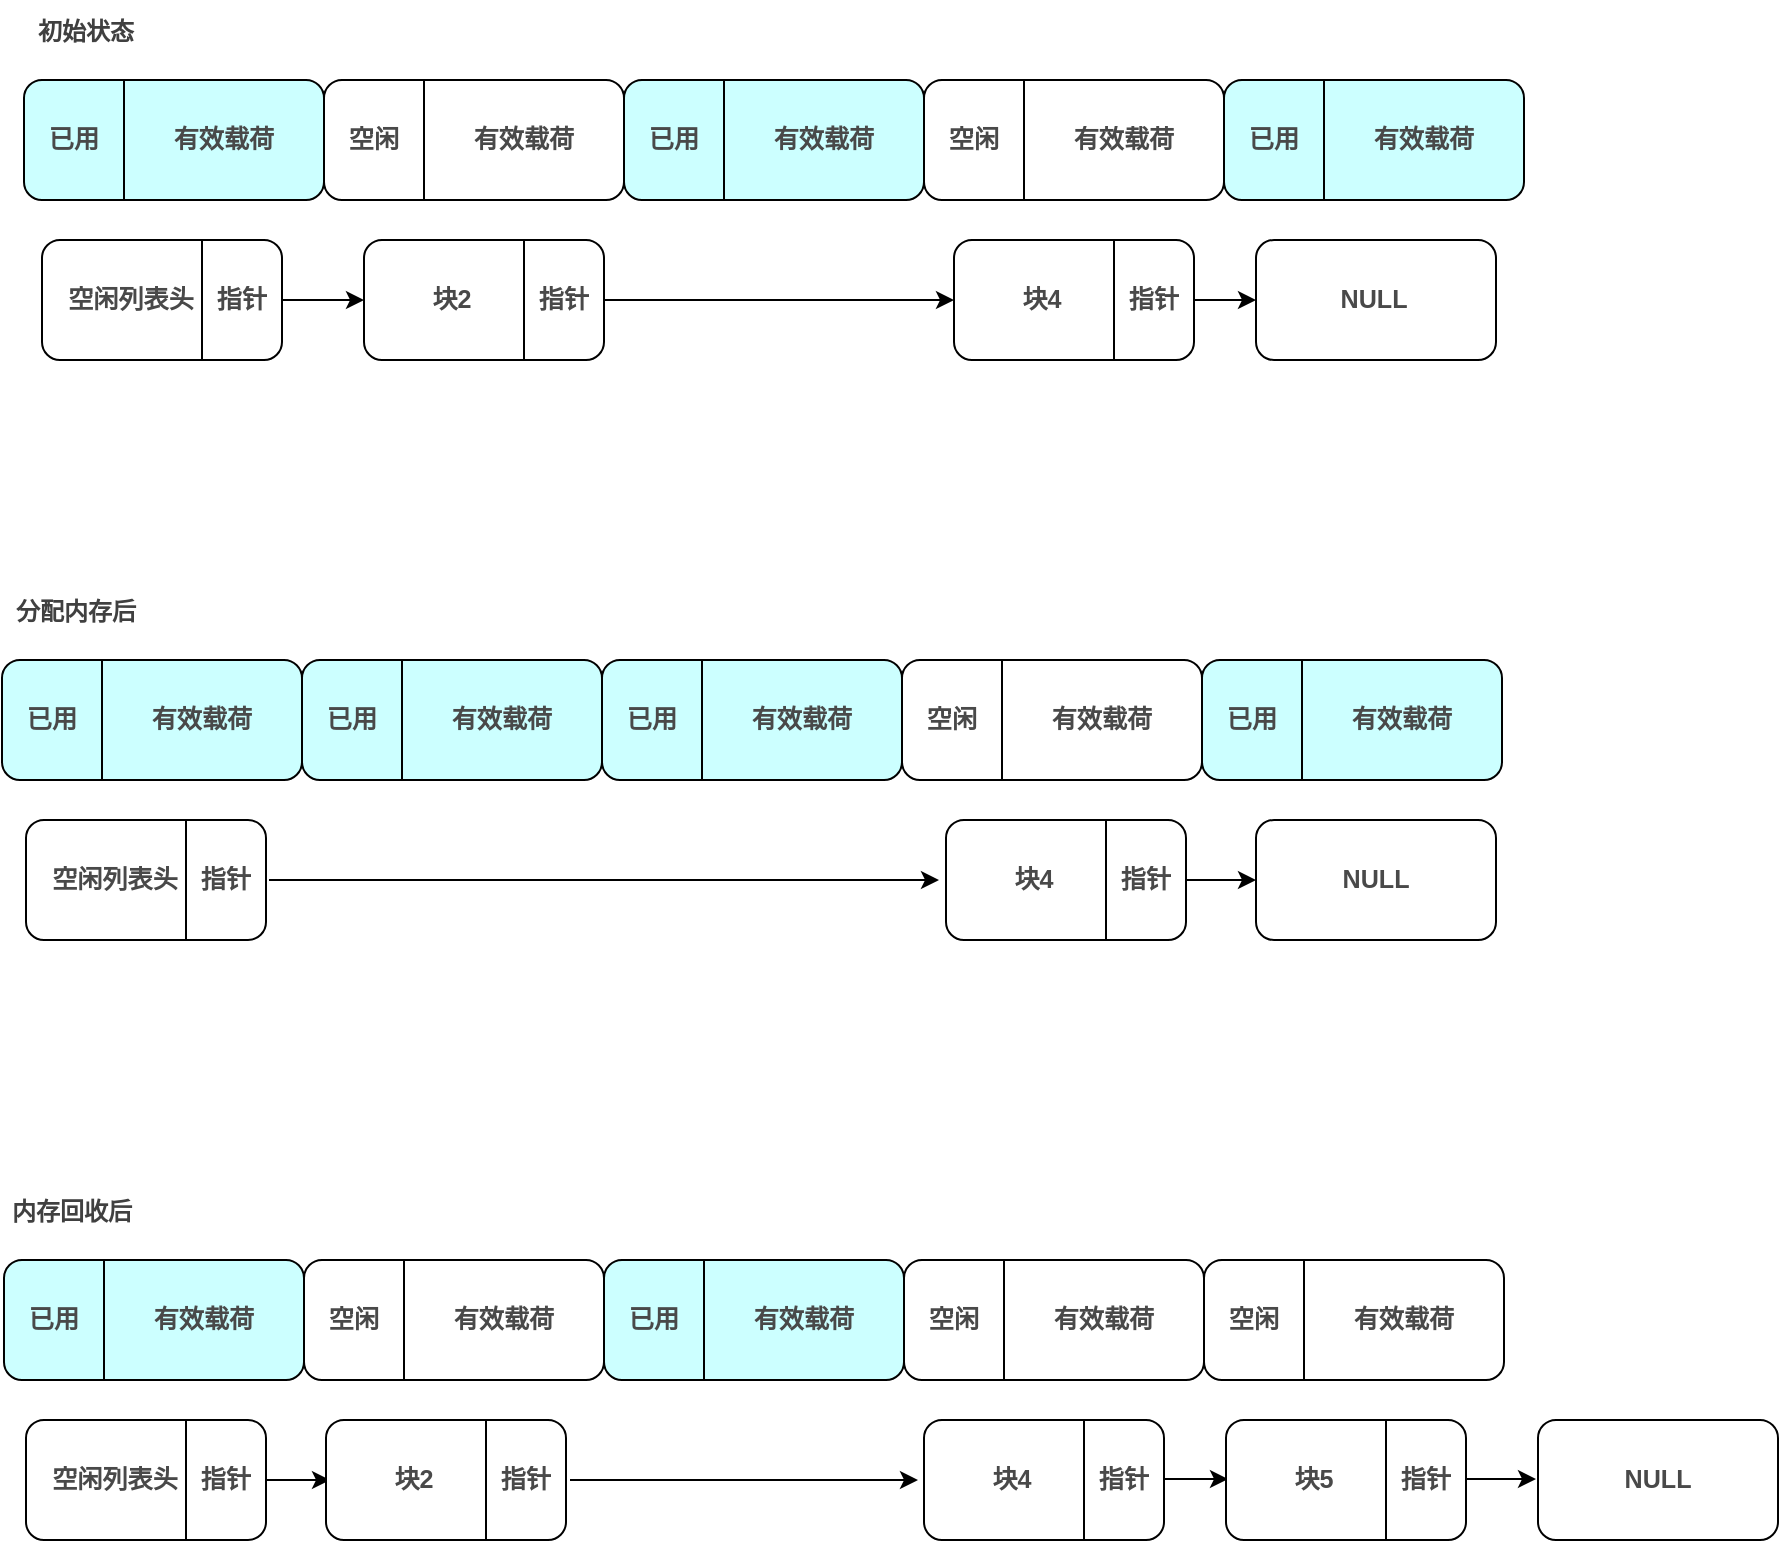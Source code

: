 <mxfile version="27.2.0">
  <diagram name="第 1 页" id="dBF8G_IT9jSq3CsVbaqv">
    <mxGraphModel dx="1245" dy="447" grid="1" gridSize="10" guides="1" tooltips="1" connect="1" arrows="1" fold="1" page="1" pageScale="1" pageWidth="827" pageHeight="1169" math="0" shadow="0">
      <root>
        <mxCell id="0" />
        <mxCell id="1" parent="0" />
        <mxCell id="VL9a1Ab_Aa-SWluD7s-J-1" value="&lt;h3 style=&quot;font-size: calc(var(--ds-md-zoom)*16px); line-height: 1.5; margin: calc(var(--ds-md-zoom)*16px)0 calc(var(--ds-md-zoom)*12px)0; color: rgb(64, 64, 64); font-family: quote-cjk-patch, Inter, system-ui, -apple-system, BlinkMacSystemFont, &amp;quot;Segoe UI&amp;quot;, Roboto, &amp;quot;Noto Sans&amp;quot;, Ubuntu, Cantarell, &amp;quot;Helvetica Neue&amp;quot;, Oxygen, &amp;quot;Open Sans&amp;quot;, sans-serif; text-align: start; background-color: rgb(255, 255, 255);&quot;&gt;初始状态&lt;/h3&gt;" style="text;strokeColor=none;align=center;fillColor=none;html=1;verticalAlign=middle;whiteSpace=wrap;rounded=0;" parent="1" vertex="1">
          <mxGeometry x="51" y="170" width="60" height="30" as="geometry" />
        </mxCell>
        <mxCell id="VL9a1Ab_Aa-SWluD7s-J-71" value="&lt;h3 style=&quot;font-size: calc(var(--ds-md-zoom)*16px); line-height: 1.5; margin: calc(var(--ds-md-zoom)*16px)0 calc(var(--ds-md-zoom)*12px)0; color: rgb(64, 64, 64); font-family: quote-cjk-patch, Inter, system-ui, -apple-system, BlinkMacSystemFont, &amp;quot;Segoe UI&amp;quot;, Roboto, &amp;quot;Noto Sans&amp;quot;, Ubuntu, Cantarell, &amp;quot;Helvetica Neue&amp;quot;, Oxygen, &amp;quot;Open Sans&amp;quot;, sans-serif; text-align: start; background-color: rgb(255, 255, 255);&quot;&gt;分配内存后&lt;/h3&gt;" style="text;strokeColor=none;align=center;fillColor=none;html=1;verticalAlign=middle;whiteSpace=wrap;rounded=0;" parent="1" vertex="1">
          <mxGeometry x="41" y="460" width="70" height="30" as="geometry" />
        </mxCell>
        <mxCell id="VL9a1Ab_Aa-SWluD7s-J-100" value="&lt;h3 style=&quot;font-size: calc(var(--ds-md-zoom)*16px); line-height: 1.5; margin: calc(var(--ds-md-zoom)*16px)0 calc(var(--ds-md-zoom)*12px)0; color: rgb(64, 64, 64); font-family: quote-cjk-patch, Inter, system-ui, -apple-system, BlinkMacSystemFont, &amp;quot;Segoe UI&amp;quot;, Roboto, &amp;quot;Noto Sans&amp;quot;, Ubuntu, Cantarell, &amp;quot;Helvetica Neue&amp;quot;, Oxygen, &amp;quot;Open Sans&amp;quot;, sans-serif; text-align: start; background-color: rgb(255, 255, 255);&quot;&gt;内存回收后&lt;/h3&gt;" style="text;strokeColor=none;align=center;fillColor=none;html=1;verticalAlign=middle;whiteSpace=wrap;rounded=0;" parent="1" vertex="1">
          <mxGeometry x="39" y="760" width="70" height="30" as="geometry" />
        </mxCell>
        <mxCell id="VL9a1Ab_Aa-SWluD7s-J-129" value="c" style="group" parent="1" vertex="1" connectable="0">
          <mxGeometry x="50" y="210" width="150" height="60" as="geometry" />
        </mxCell>
        <mxCell id="VL9a1Ab_Aa-SWluD7s-J-119" value="" style="rounded=1;whiteSpace=wrap;html=1;fillColor=#CCFFFF;" parent="VL9a1Ab_Aa-SWluD7s-J-129" vertex="1">
          <mxGeometry width="150" height="60" as="geometry" />
        </mxCell>
        <mxCell id="VL9a1Ab_Aa-SWluD7s-J-128" value="" style="group" parent="VL9a1Ab_Aa-SWluD7s-J-129" vertex="1" connectable="0">
          <mxGeometry x="10" width="140" height="60" as="geometry" />
        </mxCell>
        <mxCell id="VL9a1Ab_Aa-SWluD7s-J-120" value="&lt;pre style=&quot;font-family: var(--ds-font-family-code); overflow: auto; padding: calc(var(--ds-md-zoom)*8px)calc(var(--ds-md-zoom)*12px); text-wrap: wrap; word-break: break-all; color: rgb(73, 73, 73); font-size: 12.573px; text-align: start; margin-top: 0px !important; margin-bottom: 0px !important;&quot;&gt;&lt;b style=&quot;font-family: var(--ds-font-family-code); white-space-collapse: collapse; background-color: transparent;&quot;&gt;已用&lt;/b&gt;&lt;br&gt;&lt;/pre&gt;" style="text;strokeColor=none;align=center;fillColor=none;html=1;verticalAlign=middle;whiteSpace=wrap;rounded=0;" parent="VL9a1Ab_Aa-SWluD7s-J-128" vertex="1">
          <mxGeometry y="15" width="30" height="30" as="geometry" />
        </mxCell>
        <mxCell id="VL9a1Ab_Aa-SWluD7s-J-127" value="" style="shape=partialRectangle;whiteSpace=wrap;html=1;right=0;top=0;bottom=0;fillColor=none;routingCenterX=-0.5;" parent="VL9a1Ab_Aa-SWluD7s-J-128" vertex="1">
          <mxGeometry x="40" width="100" height="60" as="geometry" />
        </mxCell>
        <mxCell id="VL9a1Ab_Aa-SWluD7s-J-198" value="&lt;pre style=&quot;overflow: auto; padding: calc(var(--ds-md-zoom)*8px)calc(var(--ds-md-zoom)*12px); word-break: break-all; text-align: start; margin-top: 0px !important; margin-bottom: 0px !important; color: rgb(73, 73, 73);&quot;&gt;&lt;font face=&quot;Helvetica&quot; color=&quot;#494949&quot;&gt;&lt;span style=&quot;font-size: 12.573px; text-wrap: wrap;&quot;&gt;&lt;b&gt;有效载荷&lt;/b&gt;&lt;/span&gt;&lt;/font&gt;&lt;font face=&quot;var(--ds-font-family-code)&quot; color=&quot;#494949&quot;&gt;&lt;span style=&quot;font-size: 12.573px; text-wrap: wrap;&quot;&gt;&lt;br&gt;&lt;/span&gt;&lt;/font&gt;&lt;/pre&gt;" style="text;strokeColor=none;align=center;fillColor=none;html=1;verticalAlign=middle;whiteSpace=wrap;rounded=0;" parent="VL9a1Ab_Aa-SWluD7s-J-128" vertex="1">
          <mxGeometry x="60" y="10" width="60" height="40" as="geometry" />
        </mxCell>
        <mxCell id="VL9a1Ab_Aa-SWluD7s-J-151" value="" style="group" parent="1" vertex="1" connectable="0">
          <mxGeometry x="200" y="210" width="150" height="60" as="geometry" />
        </mxCell>
        <mxCell id="VL9a1Ab_Aa-SWluD7s-J-146" value="" style="rounded=1;whiteSpace=wrap;html=1;fillColor=#FFFFFF;" parent="VL9a1Ab_Aa-SWluD7s-J-151" vertex="1">
          <mxGeometry width="150" height="60" as="geometry" />
        </mxCell>
        <mxCell id="VL9a1Ab_Aa-SWluD7s-J-147" value="" style="group" parent="VL9a1Ab_Aa-SWluD7s-J-151" vertex="1" connectable="0">
          <mxGeometry x="10" width="140" height="60" as="geometry" />
        </mxCell>
        <mxCell id="VL9a1Ab_Aa-SWluD7s-J-148" value="&lt;pre style=&quot;font-family: var(--ds-font-family-code); overflow: auto; padding: calc(var(--ds-md-zoom)*8px)calc(var(--ds-md-zoom)*12px); text-wrap: wrap; word-break: break-all; color: rgb(73, 73, 73); font-size: 12.573px; text-align: start; margin-top: 0px !important; margin-bottom: 0px !important;&quot;&gt;&lt;pre style=&quot;font-family: var(--ds-font-family-code); overflow: auto; padding: calc(var(--ds-md-zoom)*8px)calc(var(--ds-md-zoom)*12px); text-wrap: wrap; word-break: break-all; margin-top: 0px !important; margin-bottom: 0px !important; color: rgb(73, 73, 73);&quot;&gt;&lt;b&gt;空闲&lt;/b&gt;&lt;/pre&gt;&lt;/pre&gt;" style="text;strokeColor=none;align=center;fillColor=none;html=1;verticalAlign=middle;whiteSpace=wrap;rounded=0;" parent="VL9a1Ab_Aa-SWluD7s-J-147" vertex="1">
          <mxGeometry y="15" width="30" height="30" as="geometry" />
        </mxCell>
        <mxCell id="VL9a1Ab_Aa-SWluD7s-J-149" value="&lt;span style=&quot;color: rgba(0, 0, 0, 0); font-family: monospace; font-size: 0px; text-align: start; text-wrap: nowrap;&quot;&gt;%3CmxGraphModel%3E%3Croot%3E%3CmxCell%20id%3D%220%22%2F%3E%3CmxCell%20id%3D%221%22%20parent%3D%220%22%2F%3E%3CmxCell%20id%3D%222%22%20value%3D%22%26lt%3Bpre%20style%3D%26quot%3Bfont-family%3A%20var(--ds-font-family-code)%3B%20overflow%3A%20auto%3B%20padding%3A%20calc(var(--ds-md-zoom)*8px)calc(var(--ds-md-zoom)*12px)%3B%20text-wrap%3A%20wrap%3B%20word-break%3A%20break-all%3B%20color%3A%20rgb(73%2C%2073%2C%2073)%3B%20font-size%3A%2012.573px%3B%20text-align%3A%20start%3B%20margin-top%3A%200px%20!important%3B%20margin-bottom%3A%200px%20!important%3B%26quot%3B%26gt%3B%26lt%3Bb%26gt%3B%E6%9C%89%E6%95%88%E8%BD%BD%E8%8D%B7%26lt%3B%2Fb%26gt%3B%26lt%3B%2Fpre%26gt%3B%22%20style%3D%22text%3BstrokeColor%3Dnone%3Balign%3Dcenter%3BfillColor%3Dnone%3Bhtml%3D1%3BverticalAlign%3Dmiddle%3BwhiteSpace%3Dwrap%3Brounded%3D0%3B%22%20vertex%3D%221%22%20parent%3D%221%22%3E%3CmxGeometry%20x%3D%22120%22%20y%3D%22225%22%20width%3D%2260%22%20height%3D%2230%22%20as%3D%22geometry%22%2F%3E%3C%2FmxCell%3E%3C%2Froot%3E%3C%2FmxGraphModel%3E&lt;/span&gt;" style="shape=partialRectangle;whiteSpace=wrap;html=1;right=0;top=0;bottom=0;fillColor=none;routingCenterX=-0.5;" parent="VL9a1Ab_Aa-SWluD7s-J-147" vertex="1">
          <mxGeometry x="40" width="100" height="60" as="geometry" />
        </mxCell>
        <mxCell id="VL9a1Ab_Aa-SWluD7s-J-196" value="&lt;pre style=&quot;overflow: auto; padding: calc(var(--ds-md-zoom)*8px)calc(var(--ds-md-zoom)*12px); word-break: break-all; text-align: start; margin-top: 0px !important; margin-bottom: 0px !important; color: rgb(73, 73, 73);&quot;&gt;&lt;font face=&quot;Helvetica&quot; color=&quot;#494949&quot;&gt;&lt;span style=&quot;font-size: 12.573px; text-wrap: wrap;&quot;&gt;&lt;b&gt;有效载荷&lt;/b&gt;&lt;/span&gt;&lt;/font&gt;&lt;font face=&quot;var(--ds-font-family-code)&quot; color=&quot;#494949&quot;&gt;&lt;span style=&quot;font-size: 12.573px; text-wrap: wrap;&quot;&gt;&lt;br&gt;&lt;/span&gt;&lt;/font&gt;&lt;/pre&gt;" style="text;strokeColor=none;align=center;fillColor=none;html=1;verticalAlign=middle;whiteSpace=wrap;rounded=0;" parent="VL9a1Ab_Aa-SWluD7s-J-147" vertex="1">
          <mxGeometry x="60" y="15" width="60" height="30" as="geometry" />
        </mxCell>
        <mxCell id="VL9a1Ab_Aa-SWluD7s-J-152" value="c" style="group" parent="1" vertex="1" connectable="0">
          <mxGeometry x="350" y="210" width="150" height="60" as="geometry" />
        </mxCell>
        <mxCell id="VL9a1Ab_Aa-SWluD7s-J-153" value="" style="rounded=1;whiteSpace=wrap;html=1;fillColor=#CCFFFF;" parent="VL9a1Ab_Aa-SWluD7s-J-152" vertex="1">
          <mxGeometry width="150" height="60" as="geometry" />
        </mxCell>
        <mxCell id="VL9a1Ab_Aa-SWluD7s-J-154" value="" style="group" parent="VL9a1Ab_Aa-SWluD7s-J-152" vertex="1" connectable="0">
          <mxGeometry x="10" width="140" height="60" as="geometry" />
        </mxCell>
        <mxCell id="VL9a1Ab_Aa-SWluD7s-J-155" value="&lt;pre style=&quot;font-family: var(--ds-font-family-code); overflow: auto; padding: calc(var(--ds-md-zoom)*8px)calc(var(--ds-md-zoom)*12px); text-wrap: wrap; word-break: break-all; color: rgb(73, 73, 73); font-size: 12.573px; text-align: start; margin-top: 0px !important; margin-bottom: 0px !important;&quot;&gt;&lt;b style=&quot;font-family: var(--ds-font-family-code); white-space-collapse: collapse; background-color: transparent;&quot;&gt;已用&lt;/b&gt;&lt;br&gt;&lt;/pre&gt;" style="text;strokeColor=none;align=center;fillColor=none;html=1;verticalAlign=middle;whiteSpace=wrap;rounded=0;" parent="VL9a1Ab_Aa-SWluD7s-J-154" vertex="1">
          <mxGeometry y="15" width="30" height="30" as="geometry" />
        </mxCell>
        <mxCell id="VL9a1Ab_Aa-SWluD7s-J-156" value="" style="shape=partialRectangle;whiteSpace=wrap;html=1;right=0;top=0;bottom=0;fillColor=none;routingCenterX=-0.5;" parent="VL9a1Ab_Aa-SWluD7s-J-154" vertex="1">
          <mxGeometry x="40" width="100" height="60" as="geometry" />
        </mxCell>
        <mxCell id="VL9a1Ab_Aa-SWluD7s-J-199" value="&lt;pre style=&quot;overflow: auto; padding: calc(var(--ds-md-zoom)*8px)calc(var(--ds-md-zoom)*12px); word-break: break-all; text-align: start; margin-top: 0px !important; margin-bottom: 0px !important; color: rgb(73, 73, 73);&quot;&gt;&lt;font face=&quot;Helvetica&quot; color=&quot;#494949&quot;&gt;&lt;span style=&quot;font-size: 12.573px; text-wrap: wrap;&quot;&gt;&lt;b&gt;有效载荷&lt;/b&gt;&lt;/span&gt;&lt;/font&gt;&lt;font face=&quot;var(--ds-font-family-code)&quot; color=&quot;#494949&quot;&gt;&lt;span style=&quot;font-size: 12.573px; text-wrap: wrap;&quot;&gt;&lt;br&gt;&lt;/span&gt;&lt;/font&gt;&lt;/pre&gt;" style="text;strokeColor=none;align=center;fillColor=none;html=1;verticalAlign=middle;whiteSpace=wrap;rounded=0;" parent="VL9a1Ab_Aa-SWluD7s-J-154" vertex="1">
          <mxGeometry x="60" y="15" width="60" height="30" as="geometry" />
        </mxCell>
        <mxCell id="VL9a1Ab_Aa-SWluD7s-J-159" value="" style="group" parent="1" vertex="1" connectable="0">
          <mxGeometry x="500" y="210" width="150" height="60" as="geometry" />
        </mxCell>
        <mxCell id="VL9a1Ab_Aa-SWluD7s-J-160" value="" style="rounded=1;whiteSpace=wrap;html=1;fillColor=#FFFFFF;" parent="VL9a1Ab_Aa-SWluD7s-J-159" vertex="1">
          <mxGeometry width="150" height="60" as="geometry" />
        </mxCell>
        <mxCell id="VL9a1Ab_Aa-SWluD7s-J-161" value="" style="group" parent="VL9a1Ab_Aa-SWluD7s-J-159" vertex="1" connectable="0">
          <mxGeometry x="10" width="140" height="60" as="geometry" />
        </mxCell>
        <mxCell id="VL9a1Ab_Aa-SWluD7s-J-162" value="&lt;pre style=&quot;font-family: var(--ds-font-family-code); overflow: auto; padding: calc(var(--ds-md-zoom)*8px)calc(var(--ds-md-zoom)*12px); text-wrap: wrap; word-break: break-all; color: rgb(73, 73, 73); font-size: 12.573px; text-align: start; margin-top: 0px !important; margin-bottom: 0px !important;&quot;&gt;&lt;pre style=&quot;font-family: var(--ds-font-family-code); overflow: auto; padding: calc(var(--ds-md-zoom)*8px)calc(var(--ds-md-zoom)*12px); text-wrap: wrap; word-break: break-all; margin-top: 0px !important; margin-bottom: 0px !important; color: rgb(73, 73, 73);&quot;&gt;&lt;b&gt;空闲&lt;/b&gt;&lt;/pre&gt;&lt;/pre&gt;" style="text;strokeColor=none;align=center;fillColor=none;html=1;verticalAlign=middle;whiteSpace=wrap;rounded=0;" parent="VL9a1Ab_Aa-SWluD7s-J-161" vertex="1">
          <mxGeometry y="15" width="30" height="30" as="geometry" />
        </mxCell>
        <mxCell id="VL9a1Ab_Aa-SWluD7s-J-163" value="" style="shape=partialRectangle;whiteSpace=wrap;html=1;right=0;top=0;bottom=0;fillColor=none;routingCenterX=-0.5;" parent="VL9a1Ab_Aa-SWluD7s-J-161" vertex="1">
          <mxGeometry x="40" width="100" height="60" as="geometry" />
        </mxCell>
        <mxCell id="VL9a1Ab_Aa-SWluD7s-J-197" value="&lt;pre style=&quot;font-family: var(--ds-font-family-code); overflow: auto; padding: calc(var(--ds-md-zoom)*8px)calc(var(--ds-md-zoom)*12px); text-wrap: wrap; word-break: break-all; color: rgb(73, 73, 73); font-size: 12.573px; text-align: start; margin-top: 0px !important; margin-bottom: 0px !important;&quot;&gt;&lt;b&gt;有效载荷&lt;/b&gt;&lt;/pre&gt;" style="text;strokeColor=none;align=center;fillColor=none;html=1;verticalAlign=middle;whiteSpace=wrap;rounded=0;" parent="VL9a1Ab_Aa-SWluD7s-J-161" vertex="1">
          <mxGeometry x="60" y="15" width="60" height="30" as="geometry" />
        </mxCell>
        <mxCell id="VL9a1Ab_Aa-SWluD7s-J-164" value="c" style="group" parent="1" vertex="1" connectable="0">
          <mxGeometry x="650" y="210" width="150" height="60" as="geometry" />
        </mxCell>
        <mxCell id="VL9a1Ab_Aa-SWluD7s-J-165" value="" style="rounded=1;whiteSpace=wrap;html=1;fillColor=#CCFFFF;" parent="VL9a1Ab_Aa-SWluD7s-J-164" vertex="1">
          <mxGeometry width="150" height="60" as="geometry" />
        </mxCell>
        <mxCell id="VL9a1Ab_Aa-SWluD7s-J-166" value="" style="group" parent="VL9a1Ab_Aa-SWluD7s-J-164" vertex="1" connectable="0">
          <mxGeometry x="10" width="140" height="60" as="geometry" />
        </mxCell>
        <mxCell id="VL9a1Ab_Aa-SWluD7s-J-167" value="&lt;pre style=&quot;font-family: var(--ds-font-family-code); overflow: auto; padding: calc(var(--ds-md-zoom)*8px)calc(var(--ds-md-zoom)*12px); text-wrap: wrap; word-break: break-all; color: rgb(73, 73, 73); font-size: 12.573px; text-align: start; margin-top: 0px !important; margin-bottom: 0px !important;&quot;&gt;&lt;b style=&quot;font-family: var(--ds-font-family-code); white-space-collapse: collapse; background-color: transparent;&quot;&gt;已用&lt;/b&gt;&lt;br&gt;&lt;/pre&gt;" style="text;strokeColor=none;align=center;fillColor=none;html=1;verticalAlign=middle;whiteSpace=wrap;rounded=0;" parent="VL9a1Ab_Aa-SWluD7s-J-166" vertex="1">
          <mxGeometry y="15" width="30" height="30" as="geometry" />
        </mxCell>
        <mxCell id="VL9a1Ab_Aa-SWluD7s-J-168" value="" style="shape=partialRectangle;whiteSpace=wrap;html=1;right=0;top=0;bottom=0;fillColor=none;routingCenterX=-0.5;" parent="VL9a1Ab_Aa-SWluD7s-J-166" vertex="1">
          <mxGeometry x="40" width="100" height="60" as="geometry" />
        </mxCell>
        <mxCell id="VL9a1Ab_Aa-SWluD7s-J-200" value="&lt;pre style=&quot;overflow: auto; padding: calc(var(--ds-md-zoom)*8px)calc(var(--ds-md-zoom)*12px); word-break: break-all; text-align: start; margin-top: 0px !important; margin-bottom: 0px !important; color: rgb(73, 73, 73);&quot;&gt;&lt;font face=&quot;Helvetica&quot; color=&quot;#494949&quot;&gt;&lt;span style=&quot;font-size: 12.573px; text-wrap: wrap;&quot;&gt;&lt;b&gt;有效载荷&lt;/b&gt;&lt;/span&gt;&lt;/font&gt;&lt;font face=&quot;var(--ds-font-family-code)&quot; color=&quot;#494949&quot;&gt;&lt;span style=&quot;font-size: 12.573px; text-wrap: wrap;&quot;&gt;&lt;br&gt;&lt;/span&gt;&lt;/font&gt;&lt;/pre&gt;" style="text;strokeColor=none;align=center;fillColor=none;html=1;verticalAlign=middle;whiteSpace=wrap;rounded=0;" parent="VL9a1Ab_Aa-SWluD7s-J-166" vertex="1">
          <mxGeometry x="60" y="15" width="60" height="30" as="geometry" />
        </mxCell>
        <mxCell id="VL9a1Ab_Aa-SWluD7s-J-256" value="" style="group" parent="1" vertex="1" connectable="0">
          <mxGeometry x="39" y="500" width="750" height="60" as="geometry" />
        </mxCell>
        <mxCell id="VL9a1Ab_Aa-SWluD7s-J-203" value="c" style="group" parent="VL9a1Ab_Aa-SWluD7s-J-256" vertex="1" connectable="0">
          <mxGeometry width="150" height="60" as="geometry" />
        </mxCell>
        <mxCell id="VL9a1Ab_Aa-SWluD7s-J-204" value="" style="rounded=1;whiteSpace=wrap;html=1;fillColor=#CCFFFF;" parent="VL9a1Ab_Aa-SWluD7s-J-203" vertex="1">
          <mxGeometry width="150" height="60" as="geometry" />
        </mxCell>
        <mxCell id="VL9a1Ab_Aa-SWluD7s-J-205" value="" style="group" parent="VL9a1Ab_Aa-SWluD7s-J-203" vertex="1" connectable="0">
          <mxGeometry x="10" width="140" height="60" as="geometry" />
        </mxCell>
        <mxCell id="VL9a1Ab_Aa-SWluD7s-J-206" value="&lt;pre style=&quot;font-family: var(--ds-font-family-code); overflow: auto; padding: calc(var(--ds-md-zoom)*8px)calc(var(--ds-md-zoom)*12px); text-wrap: wrap; word-break: break-all; color: rgb(73, 73, 73); font-size: 12.573px; text-align: start; margin-top: 0px !important; margin-bottom: 0px !important;&quot;&gt;&lt;b style=&quot;font-family: var(--ds-font-family-code); white-space-collapse: collapse; background-color: transparent;&quot;&gt;已用&lt;/b&gt;&lt;br&gt;&lt;/pre&gt;" style="text;strokeColor=none;align=center;fillColor=none;html=1;verticalAlign=middle;whiteSpace=wrap;rounded=0;" parent="VL9a1Ab_Aa-SWluD7s-J-205" vertex="1">
          <mxGeometry y="15" width="30" height="30" as="geometry" />
        </mxCell>
        <mxCell id="VL9a1Ab_Aa-SWluD7s-J-207" value="" style="shape=partialRectangle;whiteSpace=wrap;html=1;right=0;top=0;bottom=0;fillColor=none;routingCenterX=-0.5;" parent="VL9a1Ab_Aa-SWluD7s-J-205" vertex="1">
          <mxGeometry x="40" width="100" height="60" as="geometry" />
        </mxCell>
        <mxCell id="VL9a1Ab_Aa-SWluD7s-J-208" value="&lt;pre style=&quot;overflow: auto; padding: calc(var(--ds-md-zoom)*8px)calc(var(--ds-md-zoom)*12px); word-break: break-all; text-align: start; margin-top: 0px !important; margin-bottom: 0px !important; color: rgb(73, 73, 73);&quot;&gt;&lt;font face=&quot;Helvetica&quot; color=&quot;#494949&quot;&gt;&lt;span style=&quot;font-size: 12.573px; text-wrap: wrap;&quot;&gt;&lt;b&gt;有效载荷&lt;/b&gt;&lt;/span&gt;&lt;/font&gt;&lt;font face=&quot;var(--ds-font-family-code)&quot; color=&quot;#494949&quot;&gt;&lt;span style=&quot;font-size: 12.573px; text-wrap: wrap;&quot;&gt;&lt;br&gt;&lt;/span&gt;&lt;/font&gt;&lt;/pre&gt;" style="text;strokeColor=none;align=center;fillColor=none;html=1;verticalAlign=middle;whiteSpace=wrap;rounded=0;" parent="VL9a1Ab_Aa-SWluD7s-J-205" vertex="1">
          <mxGeometry x="60" y="10" width="60" height="40" as="geometry" />
        </mxCell>
        <mxCell id="VL9a1Ab_Aa-SWluD7s-J-209" value="c" style="group" parent="VL9a1Ab_Aa-SWluD7s-J-256" vertex="1" connectable="0">
          <mxGeometry x="150" width="150" height="60" as="geometry" />
        </mxCell>
        <mxCell id="VL9a1Ab_Aa-SWluD7s-J-210" value="" style="rounded=1;whiteSpace=wrap;html=1;fillColor=#CCFFFF;" parent="VL9a1Ab_Aa-SWluD7s-J-209" vertex="1">
          <mxGeometry width="150" height="60" as="geometry" />
        </mxCell>
        <mxCell id="VL9a1Ab_Aa-SWluD7s-J-211" value="" style="group" parent="VL9a1Ab_Aa-SWluD7s-J-209" vertex="1" connectable="0">
          <mxGeometry x="10" width="140" height="60" as="geometry" />
        </mxCell>
        <mxCell id="VL9a1Ab_Aa-SWluD7s-J-212" value="&lt;pre style=&quot;font-family: var(--ds-font-family-code); overflow: auto; padding: calc(var(--ds-md-zoom)*8px)calc(var(--ds-md-zoom)*12px); text-wrap: wrap; word-break: break-all; color: rgb(73, 73, 73); font-size: 12.573px; text-align: start; margin-top: 0px !important; margin-bottom: 0px !important;&quot;&gt;&lt;b style=&quot;font-family: var(--ds-font-family-code); white-space-collapse: collapse; background-color: transparent;&quot;&gt;已用&lt;/b&gt;&lt;br&gt;&lt;/pre&gt;" style="text;strokeColor=none;align=center;fillColor=none;html=1;verticalAlign=middle;whiteSpace=wrap;rounded=0;" parent="VL9a1Ab_Aa-SWluD7s-J-211" vertex="1">
          <mxGeometry y="15" width="30" height="30" as="geometry" />
        </mxCell>
        <mxCell id="VL9a1Ab_Aa-SWluD7s-J-213" value="" style="shape=partialRectangle;whiteSpace=wrap;html=1;right=0;top=0;bottom=0;fillColor=none;routingCenterX=-0.5;" parent="VL9a1Ab_Aa-SWluD7s-J-211" vertex="1">
          <mxGeometry x="40" width="100" height="60" as="geometry" />
        </mxCell>
        <mxCell id="VL9a1Ab_Aa-SWluD7s-J-214" value="&lt;pre style=&quot;overflow: auto; padding: calc(var(--ds-md-zoom)*8px)calc(var(--ds-md-zoom)*12px); word-break: break-all; text-align: start; margin-top: 0px !important; margin-bottom: 0px !important; color: rgb(73, 73, 73);&quot;&gt;&lt;font face=&quot;Helvetica&quot; color=&quot;#494949&quot;&gt;&lt;span style=&quot;font-size: 12.573px; text-wrap: wrap;&quot;&gt;&lt;b&gt;有效载荷&lt;/b&gt;&lt;/span&gt;&lt;/font&gt;&lt;font face=&quot;var(--ds-font-family-code)&quot; color=&quot;#494949&quot;&gt;&lt;span style=&quot;font-size: 12.573px; text-wrap: wrap;&quot;&gt;&lt;br&gt;&lt;/span&gt;&lt;/font&gt;&lt;/pre&gt;" style="text;strokeColor=none;align=center;fillColor=none;html=1;verticalAlign=middle;whiteSpace=wrap;rounded=0;" parent="VL9a1Ab_Aa-SWluD7s-J-211" vertex="1">
          <mxGeometry x="60" y="10" width="60" height="40" as="geometry" />
        </mxCell>
        <mxCell id="VL9a1Ab_Aa-SWluD7s-J-215" value="c" style="group" parent="VL9a1Ab_Aa-SWluD7s-J-256" vertex="1" connectable="0">
          <mxGeometry x="300" width="150" height="60" as="geometry" />
        </mxCell>
        <mxCell id="VL9a1Ab_Aa-SWluD7s-J-216" value="" style="rounded=1;whiteSpace=wrap;html=1;fillColor=#CCFFFF;" parent="VL9a1Ab_Aa-SWluD7s-J-215" vertex="1">
          <mxGeometry width="150" height="60" as="geometry" />
        </mxCell>
        <mxCell id="VL9a1Ab_Aa-SWluD7s-J-217" value="" style="group" parent="VL9a1Ab_Aa-SWluD7s-J-215" vertex="1" connectable="0">
          <mxGeometry x="10" width="140" height="60" as="geometry" />
        </mxCell>
        <mxCell id="VL9a1Ab_Aa-SWluD7s-J-218" value="&lt;pre style=&quot;font-family: var(--ds-font-family-code); overflow: auto; padding: calc(var(--ds-md-zoom)*8px)calc(var(--ds-md-zoom)*12px); text-wrap: wrap; word-break: break-all; color: rgb(73, 73, 73); font-size: 12.573px; text-align: start; margin-top: 0px !important; margin-bottom: 0px !important;&quot;&gt;&lt;b style=&quot;font-family: var(--ds-font-family-code); white-space-collapse: collapse; background-color: transparent;&quot;&gt;已用&lt;/b&gt;&lt;br&gt;&lt;/pre&gt;" style="text;strokeColor=none;align=center;fillColor=none;html=1;verticalAlign=middle;whiteSpace=wrap;rounded=0;" parent="VL9a1Ab_Aa-SWluD7s-J-217" vertex="1">
          <mxGeometry y="15" width="30" height="30" as="geometry" />
        </mxCell>
        <mxCell id="VL9a1Ab_Aa-SWluD7s-J-219" value="" style="shape=partialRectangle;whiteSpace=wrap;html=1;right=0;top=0;bottom=0;fillColor=none;routingCenterX=-0.5;" parent="VL9a1Ab_Aa-SWluD7s-J-217" vertex="1">
          <mxGeometry x="40" width="100" height="60" as="geometry" />
        </mxCell>
        <mxCell id="VL9a1Ab_Aa-SWluD7s-J-220" value="&lt;pre style=&quot;overflow: auto; padding: calc(var(--ds-md-zoom)*8px)calc(var(--ds-md-zoom)*12px); word-break: break-all; text-align: start; margin-top: 0px !important; margin-bottom: 0px !important; color: rgb(73, 73, 73);&quot;&gt;&lt;font face=&quot;Helvetica&quot; color=&quot;#494949&quot;&gt;&lt;span style=&quot;font-size: 12.573px; text-wrap: wrap;&quot;&gt;&lt;b&gt;有效载荷&lt;/b&gt;&lt;/span&gt;&lt;/font&gt;&lt;font face=&quot;var(--ds-font-family-code)&quot; color=&quot;#494949&quot;&gt;&lt;span style=&quot;font-size: 12.573px; text-wrap: wrap;&quot;&gt;&lt;br&gt;&lt;/span&gt;&lt;/font&gt;&lt;/pre&gt;" style="text;strokeColor=none;align=center;fillColor=none;html=1;verticalAlign=middle;whiteSpace=wrap;rounded=0;" parent="VL9a1Ab_Aa-SWluD7s-J-217" vertex="1">
          <mxGeometry x="60" y="10" width="60" height="40" as="geometry" />
        </mxCell>
        <mxCell id="VL9a1Ab_Aa-SWluD7s-J-221" value="" style="group" parent="VL9a1Ab_Aa-SWluD7s-J-256" vertex="1" connectable="0">
          <mxGeometry x="450" width="150" height="60" as="geometry" />
        </mxCell>
        <mxCell id="VL9a1Ab_Aa-SWluD7s-J-222" value="" style="rounded=1;whiteSpace=wrap;html=1;fillColor=#FFFFFF;" parent="VL9a1Ab_Aa-SWluD7s-J-221" vertex="1">
          <mxGeometry width="150" height="60" as="geometry" />
        </mxCell>
        <mxCell id="VL9a1Ab_Aa-SWluD7s-J-223" value="" style="group" parent="VL9a1Ab_Aa-SWluD7s-J-221" vertex="1" connectable="0">
          <mxGeometry x="10" width="140" height="60" as="geometry" />
        </mxCell>
        <mxCell id="VL9a1Ab_Aa-SWluD7s-J-224" value="&lt;pre style=&quot;font-family: var(--ds-font-family-code); overflow: auto; padding: calc(var(--ds-md-zoom)*8px)calc(var(--ds-md-zoom)*12px); text-wrap: wrap; word-break: break-all; color: rgb(73, 73, 73); font-size: 12.573px; text-align: start; margin-top: 0px !important; margin-bottom: 0px !important;&quot;&gt;&lt;pre style=&quot;font-family: var(--ds-font-family-code); overflow: auto; padding: calc(var(--ds-md-zoom)*8px)calc(var(--ds-md-zoom)*12px); text-wrap: wrap; word-break: break-all; margin-top: 0px !important; margin-bottom: 0px !important; color: rgb(73, 73, 73);&quot;&gt;&lt;b&gt;空闲&lt;/b&gt;&lt;/pre&gt;&lt;/pre&gt;" style="text;strokeColor=none;align=center;fillColor=none;html=1;verticalAlign=middle;whiteSpace=wrap;rounded=0;" parent="VL9a1Ab_Aa-SWluD7s-J-223" vertex="1">
          <mxGeometry y="15" width="30" height="30" as="geometry" />
        </mxCell>
        <mxCell id="VL9a1Ab_Aa-SWluD7s-J-225" value="&lt;span style=&quot;color: rgba(0, 0, 0, 0); font-family: monospace; font-size: 0px; text-align: start; text-wrap: nowrap;&quot;&gt;%3CmxGraphModel%3E%3Croot%3E%3CmxCell%20id%3D%220%22%2F%3E%3CmxCell%20id%3D%221%22%20parent%3D%220%22%2F%3E%3CmxCell%20id%3D%222%22%20value%3D%22%26lt%3Bpre%20style%3D%26quot%3Bfont-family%3A%20var(--ds-font-family-code)%3B%20overflow%3A%20auto%3B%20padding%3A%20calc(var(--ds-md-zoom)*8px)calc(var(--ds-md-zoom)*12px)%3B%20text-wrap%3A%20wrap%3B%20word-break%3A%20break-all%3B%20color%3A%20rgb(73%2C%2073%2C%2073)%3B%20font-size%3A%2012.573px%3B%20text-align%3A%20start%3B%20margin-top%3A%200px%20!important%3B%20margin-bottom%3A%200px%20!important%3B%26quot%3B%26gt%3B%26lt%3Bb%26gt%3B%E6%9C%89%E6%95%88%E8%BD%BD%E8%8D%B7%26lt%3B%2Fb%26gt%3B%26lt%3B%2Fpre%26gt%3B%22%20style%3D%22text%3BstrokeColor%3Dnone%3Balign%3Dcenter%3BfillColor%3Dnone%3Bhtml%3D1%3BverticalAlign%3Dmiddle%3BwhiteSpace%3Dwrap%3Brounded%3D0%3B%22%20vertex%3D%221%22%20parent%3D%221%22%3E%3CmxGeometry%20x%3D%22120%22%20y%3D%22225%22%20width%3D%2260%22%20height%3D%2230%22%20as%3D%22geometry%22%2F%3E%3C%2FmxCell%3E%3C%2Froot%3E%3C%2FmxGraphModel%3E&lt;/span&gt;" style="shape=partialRectangle;whiteSpace=wrap;html=1;right=0;top=0;bottom=0;fillColor=none;routingCenterX=-0.5;" parent="VL9a1Ab_Aa-SWluD7s-J-223" vertex="1">
          <mxGeometry x="40" width="100" height="60" as="geometry" />
        </mxCell>
        <mxCell id="VL9a1Ab_Aa-SWluD7s-J-226" value="&lt;pre style=&quot;overflow: auto; padding: calc(var(--ds-md-zoom)*8px)calc(var(--ds-md-zoom)*12px); word-break: break-all; text-align: start; margin-top: 0px !important; margin-bottom: 0px !important; color: rgb(73, 73, 73);&quot;&gt;&lt;font face=&quot;Helvetica&quot; color=&quot;#494949&quot;&gt;&lt;span style=&quot;font-size: 12.573px; text-wrap: wrap;&quot;&gt;&lt;b&gt;有效载荷&lt;/b&gt;&lt;/span&gt;&lt;/font&gt;&lt;font face=&quot;var(--ds-font-family-code)&quot; color=&quot;#494949&quot;&gt;&lt;span style=&quot;font-size: 12.573px; text-wrap: wrap;&quot;&gt;&lt;br&gt;&lt;/span&gt;&lt;/font&gt;&lt;/pre&gt;" style="text;strokeColor=none;align=center;fillColor=none;html=1;verticalAlign=middle;whiteSpace=wrap;rounded=0;" parent="VL9a1Ab_Aa-SWluD7s-J-223" vertex="1">
          <mxGeometry x="60" y="15" width="60" height="30" as="geometry" />
        </mxCell>
        <mxCell id="VL9a1Ab_Aa-SWluD7s-J-227" value="c" style="group" parent="VL9a1Ab_Aa-SWluD7s-J-256" vertex="1" connectable="0">
          <mxGeometry x="600" width="150" height="60" as="geometry" />
        </mxCell>
        <mxCell id="VL9a1Ab_Aa-SWluD7s-J-228" value="" style="rounded=1;whiteSpace=wrap;html=1;fillColor=#CCFFFF;" parent="VL9a1Ab_Aa-SWluD7s-J-227" vertex="1">
          <mxGeometry width="150" height="60" as="geometry" />
        </mxCell>
        <mxCell id="VL9a1Ab_Aa-SWluD7s-J-229" value="" style="group" parent="VL9a1Ab_Aa-SWluD7s-J-227" vertex="1" connectable="0">
          <mxGeometry x="10" width="140" height="60" as="geometry" />
        </mxCell>
        <mxCell id="VL9a1Ab_Aa-SWluD7s-J-230" value="&lt;pre style=&quot;font-family: var(--ds-font-family-code); overflow: auto; padding: calc(var(--ds-md-zoom)*8px)calc(var(--ds-md-zoom)*12px); text-wrap: wrap; word-break: break-all; color: rgb(73, 73, 73); font-size: 12.573px; text-align: start; margin-top: 0px !important; margin-bottom: 0px !important;&quot;&gt;&lt;b style=&quot;font-family: var(--ds-font-family-code); white-space-collapse: collapse; background-color: transparent;&quot;&gt;已用&lt;/b&gt;&lt;br&gt;&lt;/pre&gt;" style="text;strokeColor=none;align=center;fillColor=none;html=1;verticalAlign=middle;whiteSpace=wrap;rounded=0;" parent="VL9a1Ab_Aa-SWluD7s-J-229" vertex="1">
          <mxGeometry y="15" width="30" height="30" as="geometry" />
        </mxCell>
        <mxCell id="VL9a1Ab_Aa-SWluD7s-J-231" value="" style="shape=partialRectangle;whiteSpace=wrap;html=1;right=0;top=0;bottom=0;fillColor=none;routingCenterX=-0.5;" parent="VL9a1Ab_Aa-SWluD7s-J-229" vertex="1">
          <mxGeometry x="40" width="100" height="60" as="geometry" />
        </mxCell>
        <mxCell id="VL9a1Ab_Aa-SWluD7s-J-232" value="&lt;pre style=&quot;overflow: auto; padding: calc(var(--ds-md-zoom)*8px)calc(var(--ds-md-zoom)*12px); word-break: break-all; text-align: start; margin-top: 0px !important; margin-bottom: 0px !important; color: rgb(73, 73, 73);&quot;&gt;&lt;font face=&quot;Helvetica&quot; color=&quot;#494949&quot;&gt;&lt;span style=&quot;font-size: 12.573px; text-wrap: wrap;&quot;&gt;&lt;b&gt;有效载荷&lt;/b&gt;&lt;/span&gt;&lt;/font&gt;&lt;font face=&quot;var(--ds-font-family-code)&quot; color=&quot;#494949&quot;&gt;&lt;span style=&quot;font-size: 12.573px; text-wrap: wrap;&quot;&gt;&lt;br&gt;&lt;/span&gt;&lt;/font&gt;&lt;/pre&gt;" style="text;strokeColor=none;align=center;fillColor=none;html=1;verticalAlign=middle;whiteSpace=wrap;rounded=0;" parent="VL9a1Ab_Aa-SWluD7s-J-229" vertex="1">
          <mxGeometry x="60" y="10" width="60" height="40" as="geometry" />
        </mxCell>
        <mxCell id="VL9a1Ab_Aa-SWluD7s-J-257" value="" style="group" parent="1" vertex="1" connectable="0">
          <mxGeometry x="51" y="580" width="735" height="60" as="geometry" />
        </mxCell>
        <mxCell id="VL9a1Ab_Aa-SWluD7s-J-72" style="edgeStyle=orthogonalEdgeStyle;rounded=0;orthogonalLoop=1;jettySize=auto;html=1;exitX=1;exitY=0.5;exitDx=0;exitDy=0;entryX=0;entryY=0.5;entryDx=0;entryDy=0;" parent="VL9a1Ab_Aa-SWluD7s-J-257" edge="1">
          <mxGeometry relative="1" as="geometry">
            <mxPoint x="121.5" y="30" as="sourcePoint" />
            <mxPoint x="456.5" y="30" as="targetPoint" />
          </mxGeometry>
        </mxCell>
        <mxCell id="VL9a1Ab_Aa-SWluD7s-J-64" style="edgeStyle=orthogonalEdgeStyle;rounded=0;orthogonalLoop=1;jettySize=auto;html=1;exitX=1;exitY=0.5;exitDx=0;exitDy=0;entryX=0;entryY=0.5;entryDx=0;entryDy=0;" parent="VL9a1Ab_Aa-SWluD7s-J-257" target="VL9a1Ab_Aa-SWluD7s-J-66" edge="1">
          <mxGeometry relative="1" as="geometry">
            <Array as="points">
              <mxPoint x="591.5" y="30" />
              <mxPoint x="591.5" y="30" />
            </Array>
            <mxPoint x="576.5" y="30" as="sourcePoint" />
          </mxGeometry>
        </mxCell>
        <mxCell id="VL9a1Ab_Aa-SWluD7s-J-66" value="" style="rounded=1;whiteSpace=wrap;html=1;fillColor=#FFFFFF;" parent="VL9a1Ab_Aa-SWluD7s-J-257" vertex="1">
          <mxGeometry x="615" width="120" height="60" as="geometry" />
        </mxCell>
        <mxCell id="VL9a1Ab_Aa-SWluD7s-J-70" value="&lt;pre style=&quot;font-family: var(--ds-font-family-code); overflow: auto; padding: calc(var(--ds-md-zoom)*8px)calc(var(--ds-md-zoom)*12px); text-wrap: wrap; word-break: break-all; color: rgb(73, 73, 73); font-size: 12.573px; text-align: start; margin-top: 0px !important; margin-bottom: 0px !important;&quot;&gt;&lt;b&gt;NULL&lt;/b&gt;&lt;/pre&gt;" style="text;strokeColor=none;align=center;fillColor=none;html=1;verticalAlign=middle;whiteSpace=wrap;rounded=0;" parent="VL9a1Ab_Aa-SWluD7s-J-257" vertex="1">
          <mxGeometry x="655" y="15" width="40" height="30" as="geometry" />
        </mxCell>
        <mxCell id="VL9a1Ab_Aa-SWluD7s-J-241" value="" style="group" parent="VL9a1Ab_Aa-SWluD7s-J-257" vertex="1" connectable="0">
          <mxGeometry width="120" height="60" as="geometry" />
        </mxCell>
        <mxCell id="VL9a1Ab_Aa-SWluD7s-J-242" value="" style="rounded=1;whiteSpace=wrap;html=1;fillColor=#FFFFFF;" parent="VL9a1Ab_Aa-SWluD7s-J-241" vertex="1">
          <mxGeometry width="120" height="60" as="geometry" />
        </mxCell>
        <mxCell id="VL9a1Ab_Aa-SWluD7s-J-243" value="" style="shape=partialRectangle;whiteSpace=wrap;html=1;right=0;top=0;bottom=0;fillColor=none;routingCenterX=-0.5;" parent="VL9a1Ab_Aa-SWluD7s-J-241" vertex="1">
          <mxGeometry x="80" width="40" height="60" as="geometry" />
        </mxCell>
        <mxCell id="VL9a1Ab_Aa-SWluD7s-J-244" value="&lt;pre style=&quot;font-family: var(--ds-font-family-code); overflow: auto; padding: calc(var(--ds-md-zoom)*8px)calc(var(--ds-md-zoom)*12px); text-wrap: wrap; word-break: break-all; color: rgb(73, 73, 73); font-size: 12.573px; text-align: start; margin-top: 0px !important; margin-bottom: 0px !important;&quot;&gt;&lt;span style=&quot;font-family: var(--ds-font-family-code); white-space-collapse: collapse; background-color: transparent;&quot;&gt;&lt;b&gt;指针&lt;/b&gt;&lt;/span&gt;&lt;br&gt;&lt;/pre&gt;" style="text;strokeColor=none;align=center;fillColor=none;html=1;verticalAlign=middle;whiteSpace=wrap;rounded=0;" parent="VL9a1Ab_Aa-SWluD7s-J-241" vertex="1">
          <mxGeometry x="85" y="15" width="30" height="30" as="geometry" />
        </mxCell>
        <mxCell id="VL9a1Ab_Aa-SWluD7s-J-245" value="&lt;pre style=&quot;font-family: var(--ds-font-family-code); overflow: auto; padding: calc(var(--ds-md-zoom)*8px)calc(var(--ds-md-zoom)*12px); text-wrap: wrap; word-break: break-all; color: rgb(73, 73, 73); font-size: 12.573px; text-align: start; margin-top: 0px !important; margin-bottom: 0px !important;&quot;&gt;&lt;b&gt;空闲列表头&lt;/b&gt;&lt;/pre&gt;" style="text;strokeColor=none;align=center;fillColor=none;html=1;verticalAlign=middle;whiteSpace=wrap;rounded=0;" parent="VL9a1Ab_Aa-SWluD7s-J-241" vertex="1">
          <mxGeometry x="10" y="15" width="69" height="30" as="geometry" />
        </mxCell>
        <mxCell id="VL9a1Ab_Aa-SWluD7s-J-249" value="" style="group" parent="VL9a1Ab_Aa-SWluD7s-J-257" vertex="1" connectable="0">
          <mxGeometry x="460" width="120" height="60" as="geometry" />
        </mxCell>
        <mxCell id="VL9a1Ab_Aa-SWluD7s-J-250" value="" style="group" parent="VL9a1Ab_Aa-SWluD7s-J-249" vertex="1" connectable="0">
          <mxGeometry width="120" height="60" as="geometry" />
        </mxCell>
        <mxCell id="VL9a1Ab_Aa-SWluD7s-J-251" value="" style="group" parent="VL9a1Ab_Aa-SWluD7s-J-250" vertex="1" connectable="0">
          <mxGeometry width="120" height="60" as="geometry" />
        </mxCell>
        <mxCell id="VL9a1Ab_Aa-SWluD7s-J-252" value="" style="rounded=1;whiteSpace=wrap;html=1;" parent="VL9a1Ab_Aa-SWluD7s-J-251" vertex="1">
          <mxGeometry width="120" height="60" as="geometry" />
        </mxCell>
        <mxCell id="VL9a1Ab_Aa-SWluD7s-J-253" value="" style="shape=partialRectangle;whiteSpace=wrap;html=1;right=0;top=0;bottom=0;fillColor=none;routingCenterX=-0.5;" parent="VL9a1Ab_Aa-SWluD7s-J-251" vertex="1">
          <mxGeometry x="80" width="40" height="60" as="geometry" />
        </mxCell>
        <mxCell id="VL9a1Ab_Aa-SWluD7s-J-254" value="&lt;pre style=&quot;font-family: var(--ds-font-family-code); overflow: auto; padding: calc(var(--ds-md-zoom)*8px)calc(var(--ds-md-zoom)*12px); text-wrap: wrap; word-break: break-all; color: rgb(73, 73, 73); font-size: 12.573px; text-align: start; margin-top: 0px !important; margin-bottom: 0px !important;&quot;&gt;&lt;span style=&quot;font-family: var(--ds-font-family-code); white-space-collapse: collapse; background-color: transparent;&quot;&gt;&lt;b&gt;指针&lt;/b&gt;&lt;/span&gt;&lt;br&gt;&lt;/pre&gt;" style="text;strokeColor=none;align=center;fillColor=none;html=1;verticalAlign=middle;whiteSpace=wrap;rounded=0;" parent="VL9a1Ab_Aa-SWluD7s-J-251" vertex="1">
          <mxGeometry x="85" y="15" width="30" height="30" as="geometry" />
        </mxCell>
        <mxCell id="VL9a1Ab_Aa-SWluD7s-J-255" value="&lt;pre style=&quot;font-family: var(--ds-font-family-code); overflow: auto; padding: calc(var(--ds-md-zoom)*8px)calc(var(--ds-md-zoom)*12px); text-wrap: wrap; word-break: break-all; color: rgb(73, 73, 73); font-size: 12.573px; text-align: start; margin-top: 0px !important; margin-bottom: 0px !important;&quot;&gt;&lt;pre style=&quot;font-family: var(--ds-font-family-code); overflow: auto; padding: calc(var(--ds-md-zoom)*8px)calc(var(--ds-md-zoom)*12px); text-wrap: wrap; word-break: break-all; margin-top: 0px !important; margin-bottom: 0px !important;&quot;&gt;&lt;b&gt;块4&lt;/b&gt;&lt;/pre&gt;&lt;/pre&gt;" style="text;strokeColor=none;align=center;fillColor=none;html=1;verticalAlign=middle;whiteSpace=wrap;rounded=0;" parent="VL9a1Ab_Aa-SWluD7s-J-251" vertex="1">
          <mxGeometry x="24" y="15" width="40" height="30" as="geometry" />
        </mxCell>
        <mxCell id="VL9a1Ab_Aa-SWluD7s-J-327" value="" style="group" parent="1" vertex="1" connectable="0">
          <mxGeometry x="51" y="880" width="876" height="60" as="geometry" />
        </mxCell>
        <mxCell id="VL9a1Ab_Aa-SWluD7s-J-89" style="edgeStyle=orthogonalEdgeStyle;rounded=0;orthogonalLoop=1;jettySize=auto;html=1;exitX=1;exitY=0.5;exitDx=0;exitDy=0;entryX=0;entryY=0.5;entryDx=0;entryDy=0;" parent="VL9a1Ab_Aa-SWluD7s-J-327" edge="1">
          <mxGeometry relative="1" as="geometry">
            <mxPoint x="117" y="30" as="sourcePoint" />
            <mxPoint x="152" y="30" as="targetPoint" />
          </mxGeometry>
        </mxCell>
        <mxCell id="VL9a1Ab_Aa-SWluD7s-J-91" style="edgeStyle=orthogonalEdgeStyle;rounded=0;orthogonalLoop=1;jettySize=auto;html=1;exitX=1;exitY=0.5;exitDx=0;exitDy=0;entryX=0;entryY=0.5;entryDx=0;entryDy=0;" parent="VL9a1Ab_Aa-SWluD7s-J-327" edge="1">
          <mxGeometry relative="1" as="geometry">
            <mxPoint x="272" y="30" as="sourcePoint" />
            <mxPoint x="446" y="30" as="targetPoint" />
          </mxGeometry>
        </mxCell>
        <mxCell id="VL9a1Ab_Aa-SWluD7s-J-95" value="" style="rounded=1;whiteSpace=wrap;html=1;fillColor=#FFFFFF;" parent="VL9a1Ab_Aa-SWluD7s-J-327" vertex="1">
          <mxGeometry x="756" width="120" height="60" as="geometry" />
        </mxCell>
        <mxCell id="VL9a1Ab_Aa-SWluD7s-J-99" value="&lt;pre style=&quot;font-family: var(--ds-font-family-code); overflow: auto; padding: calc(var(--ds-md-zoom)*8px)calc(var(--ds-md-zoom)*12px); text-wrap: wrap; word-break: break-all; color: rgb(73, 73, 73); font-size: 12.573px; text-align: start; margin-top: 0px !important; margin-bottom: 0px !important;&quot;&gt;&lt;b&gt;NULL&lt;/b&gt;&lt;/pre&gt;" style="text;strokeColor=none;align=center;fillColor=none;html=1;verticalAlign=middle;whiteSpace=wrap;rounded=0;" parent="VL9a1Ab_Aa-SWluD7s-J-327" vertex="1">
          <mxGeometry x="796" y="15" width="40" height="30" as="geometry" />
        </mxCell>
        <mxCell id="VL9a1Ab_Aa-SWluD7s-J-108" style="edgeStyle=orthogonalEdgeStyle;rounded=0;orthogonalLoop=1;jettySize=auto;html=1;exitX=1;exitY=0.5;exitDx=0;exitDy=0;entryX=0;entryY=0.5;entryDx=0;entryDy=0;" parent="VL9a1Ab_Aa-SWluD7s-J-327" edge="1">
          <mxGeometry relative="1" as="geometry">
            <mxPoint x="566" y="29.5" as="sourcePoint" />
            <mxPoint x="601" y="29.5" as="targetPoint" />
          </mxGeometry>
        </mxCell>
        <mxCell id="VL9a1Ab_Aa-SWluD7s-J-109" style="edgeStyle=orthogonalEdgeStyle;rounded=0;orthogonalLoop=1;jettySize=auto;html=1;exitX=1;exitY=0.5;exitDx=0;exitDy=0;entryX=0;entryY=0.5;entryDx=0;entryDy=0;" parent="VL9a1Ab_Aa-SWluD7s-J-327" edge="1">
          <mxGeometry relative="1" as="geometry">
            <mxPoint x="720" y="29.5" as="sourcePoint" />
            <mxPoint x="755" y="29.5" as="targetPoint" />
          </mxGeometry>
        </mxCell>
        <mxCell id="VL9a1Ab_Aa-SWluD7s-J-292" value="" style="group" parent="VL9a1Ab_Aa-SWluD7s-J-327" vertex="1" connectable="0">
          <mxGeometry width="120" height="60" as="geometry" />
        </mxCell>
        <mxCell id="VL9a1Ab_Aa-SWluD7s-J-293" value="" style="group" parent="VL9a1Ab_Aa-SWluD7s-J-292" vertex="1" connectable="0">
          <mxGeometry width="120" height="60" as="geometry" />
        </mxCell>
        <mxCell id="VL9a1Ab_Aa-SWluD7s-J-294" value="" style="group" parent="VL9a1Ab_Aa-SWluD7s-J-293" vertex="1" connectable="0">
          <mxGeometry width="120" height="60" as="geometry" />
        </mxCell>
        <mxCell id="VL9a1Ab_Aa-SWluD7s-J-295" value="" style="rounded=1;whiteSpace=wrap;html=1;fillColor=#FFFFFF;" parent="VL9a1Ab_Aa-SWluD7s-J-294" vertex="1">
          <mxGeometry width="120" height="60" as="geometry" />
        </mxCell>
        <mxCell id="VL9a1Ab_Aa-SWluD7s-J-296" value="" style="shape=partialRectangle;whiteSpace=wrap;html=1;right=0;top=0;bottom=0;fillColor=none;routingCenterX=-0.5;" parent="VL9a1Ab_Aa-SWluD7s-J-294" vertex="1">
          <mxGeometry x="80" width="40" height="60" as="geometry" />
        </mxCell>
        <mxCell id="VL9a1Ab_Aa-SWluD7s-J-297" value="&lt;pre style=&quot;font-family: var(--ds-font-family-code); overflow: auto; padding: calc(var(--ds-md-zoom)*8px)calc(var(--ds-md-zoom)*12px); text-wrap: wrap; word-break: break-all; color: rgb(73, 73, 73); font-size: 12.573px; text-align: start; margin-top: 0px !important; margin-bottom: 0px !important;&quot;&gt;&lt;span style=&quot;font-family: var(--ds-font-family-code); white-space-collapse: collapse; background-color: transparent;&quot;&gt;&lt;b&gt;指针&lt;/b&gt;&lt;/span&gt;&lt;br&gt;&lt;/pre&gt;" style="text;strokeColor=none;align=center;fillColor=none;html=1;verticalAlign=middle;whiteSpace=wrap;rounded=0;" parent="VL9a1Ab_Aa-SWluD7s-J-294" vertex="1">
          <mxGeometry x="85" y="15" width="30" height="30" as="geometry" />
        </mxCell>
        <mxCell id="VL9a1Ab_Aa-SWluD7s-J-298" value="&lt;pre style=&quot;font-family: var(--ds-font-family-code); overflow: auto; padding: calc(var(--ds-md-zoom)*8px)calc(var(--ds-md-zoom)*12px); text-wrap: wrap; word-break: break-all; color: rgb(73, 73, 73); font-size: 12.573px; text-align: start; margin-top: 0px !important; margin-bottom: 0px !important;&quot;&gt;&lt;b&gt;空闲列表头&lt;/b&gt;&lt;/pre&gt;" style="text;strokeColor=none;align=center;fillColor=none;html=1;verticalAlign=middle;whiteSpace=wrap;rounded=0;" parent="VL9a1Ab_Aa-SWluD7s-J-294" vertex="1">
          <mxGeometry x="10" y="15" width="69" height="30" as="geometry" />
        </mxCell>
        <mxCell id="VL9a1Ab_Aa-SWluD7s-J-301" value="" style="group" parent="VL9a1Ab_Aa-SWluD7s-J-327" vertex="1" connectable="0">
          <mxGeometry x="150" width="120" height="60" as="geometry" />
        </mxCell>
        <mxCell id="VL9a1Ab_Aa-SWluD7s-J-302" value="" style="group" parent="VL9a1Ab_Aa-SWluD7s-J-301" vertex="1" connectable="0">
          <mxGeometry width="120" height="60" as="geometry" />
        </mxCell>
        <mxCell id="VL9a1Ab_Aa-SWluD7s-J-304" value="" style="group" parent="VL9a1Ab_Aa-SWluD7s-J-302" vertex="1" connectable="0">
          <mxGeometry width="120" height="60" as="geometry" />
        </mxCell>
        <mxCell id="VL9a1Ab_Aa-SWluD7s-J-305" value="" style="rounded=1;whiteSpace=wrap;html=1;" parent="VL9a1Ab_Aa-SWluD7s-J-304" vertex="1">
          <mxGeometry width="120" height="60" as="geometry" />
        </mxCell>
        <mxCell id="VL9a1Ab_Aa-SWluD7s-J-306" value="" style="shape=partialRectangle;whiteSpace=wrap;html=1;right=0;top=0;bottom=0;fillColor=none;routingCenterX=-0.5;" parent="VL9a1Ab_Aa-SWluD7s-J-304" vertex="1">
          <mxGeometry x="80" width="40" height="60" as="geometry" />
        </mxCell>
        <mxCell id="VL9a1Ab_Aa-SWluD7s-J-307" value="&lt;pre style=&quot;font-family: var(--ds-font-family-code); overflow: auto; padding: calc(var(--ds-md-zoom)*8px)calc(var(--ds-md-zoom)*12px); text-wrap: wrap; word-break: break-all; color: rgb(73, 73, 73); font-size: 12.573px; text-align: start; margin-top: 0px !important; margin-bottom: 0px !important;&quot;&gt;&lt;span style=&quot;font-family: var(--ds-font-family-code); white-space-collapse: collapse; background-color: transparent;&quot;&gt;&lt;b&gt;指针&lt;/b&gt;&lt;/span&gt;&lt;br&gt;&lt;/pre&gt;" style="text;strokeColor=none;align=center;fillColor=none;html=1;verticalAlign=middle;whiteSpace=wrap;rounded=0;" parent="VL9a1Ab_Aa-SWluD7s-J-304" vertex="1">
          <mxGeometry x="85" y="15" width="30" height="30" as="geometry" />
        </mxCell>
        <mxCell id="VL9a1Ab_Aa-SWluD7s-J-308" value="&lt;pre style=&quot;font-family: var(--ds-font-family-code); overflow: auto; padding: calc(var(--ds-md-zoom)*8px)calc(var(--ds-md-zoom)*12px); text-wrap: wrap; word-break: break-all; color: rgb(73, 73, 73); font-size: 12.573px; text-align: start; margin-top: 0px !important; margin-bottom: 0px !important;&quot;&gt;&lt;pre style=&quot;font-family: var(--ds-font-family-code); overflow: auto; padding: calc(var(--ds-md-zoom)*8px)calc(var(--ds-md-zoom)*12px); text-wrap: wrap; word-break: break-all; margin-top: 0px !important; margin-bottom: 0px !important;&quot;&gt;&lt;b&gt;块2&lt;/b&gt;&lt;/pre&gt;&lt;/pre&gt;" style="text;strokeColor=none;align=center;fillColor=none;html=1;verticalAlign=middle;whiteSpace=wrap;rounded=0;" parent="VL9a1Ab_Aa-SWluD7s-J-304" vertex="1">
          <mxGeometry x="24" y="15" width="40" height="30" as="geometry" />
        </mxCell>
        <mxCell id="VL9a1Ab_Aa-SWluD7s-J-310" value="" style="group" parent="VL9a1Ab_Aa-SWluD7s-J-327" vertex="1" connectable="0">
          <mxGeometry x="449" width="120" height="60" as="geometry" />
        </mxCell>
        <mxCell id="VL9a1Ab_Aa-SWluD7s-J-311" value="" style="group" parent="VL9a1Ab_Aa-SWluD7s-J-310" vertex="1" connectable="0">
          <mxGeometry width="120" height="60" as="geometry" />
        </mxCell>
        <mxCell id="VL9a1Ab_Aa-SWluD7s-J-312" value="" style="group" parent="VL9a1Ab_Aa-SWluD7s-J-311" vertex="1" connectable="0">
          <mxGeometry width="120" height="60" as="geometry" />
        </mxCell>
        <mxCell id="VL9a1Ab_Aa-SWluD7s-J-313" value="" style="group" parent="VL9a1Ab_Aa-SWluD7s-J-312" vertex="1" connectable="0">
          <mxGeometry width="120" height="60" as="geometry" />
        </mxCell>
        <mxCell id="VL9a1Ab_Aa-SWluD7s-J-314" value="" style="rounded=1;whiteSpace=wrap;html=1;" parent="VL9a1Ab_Aa-SWluD7s-J-313" vertex="1">
          <mxGeometry width="120" height="60" as="geometry" />
        </mxCell>
        <mxCell id="VL9a1Ab_Aa-SWluD7s-J-315" value="" style="shape=partialRectangle;whiteSpace=wrap;html=1;right=0;top=0;bottom=0;fillColor=none;routingCenterX=-0.5;" parent="VL9a1Ab_Aa-SWluD7s-J-313" vertex="1">
          <mxGeometry x="80" width="40" height="60" as="geometry" />
        </mxCell>
        <mxCell id="VL9a1Ab_Aa-SWluD7s-J-316" value="&lt;pre style=&quot;font-family: var(--ds-font-family-code); overflow: auto; padding: calc(var(--ds-md-zoom)*8px)calc(var(--ds-md-zoom)*12px); text-wrap: wrap; word-break: break-all; color: rgb(73, 73, 73); font-size: 12.573px; text-align: start; margin-top: 0px !important; margin-bottom: 0px !important;&quot;&gt;&lt;span style=&quot;font-family: var(--ds-font-family-code); white-space-collapse: collapse; background-color: transparent;&quot;&gt;&lt;b&gt;指针&lt;/b&gt;&lt;/span&gt;&lt;br&gt;&lt;/pre&gt;" style="text;strokeColor=none;align=center;fillColor=none;html=1;verticalAlign=middle;whiteSpace=wrap;rounded=0;" parent="VL9a1Ab_Aa-SWluD7s-J-313" vertex="1">
          <mxGeometry x="85" y="15" width="30" height="30" as="geometry" />
        </mxCell>
        <mxCell id="VL9a1Ab_Aa-SWluD7s-J-317" value="&lt;pre style=&quot;font-family: var(--ds-font-family-code); overflow: auto; padding: calc(var(--ds-md-zoom)*8px)calc(var(--ds-md-zoom)*12px); text-wrap: wrap; word-break: break-all; color: rgb(73, 73, 73); font-size: 12.573px; text-align: start; margin-top: 0px !important; margin-bottom: 0px !important;&quot;&gt;&lt;pre style=&quot;font-family: var(--ds-font-family-code); overflow: auto; padding: calc(var(--ds-md-zoom)*8px)calc(var(--ds-md-zoom)*12px); text-wrap: wrap; word-break: break-all; margin-top: 0px !important; margin-bottom: 0px !important;&quot;&gt;&lt;b&gt;块4&lt;/b&gt;&lt;/pre&gt;&lt;/pre&gt;" style="text;strokeColor=none;align=center;fillColor=none;html=1;verticalAlign=middle;whiteSpace=wrap;rounded=0;" parent="VL9a1Ab_Aa-SWluD7s-J-313" vertex="1">
          <mxGeometry x="24" y="15" width="40" height="30" as="geometry" />
        </mxCell>
        <mxCell id="VL9a1Ab_Aa-SWluD7s-J-318" value="" style="group" parent="VL9a1Ab_Aa-SWluD7s-J-327" vertex="1" connectable="0">
          <mxGeometry x="600" width="120" height="60" as="geometry" />
        </mxCell>
        <mxCell id="VL9a1Ab_Aa-SWluD7s-J-319" value="" style="group" parent="VL9a1Ab_Aa-SWluD7s-J-318" vertex="1" connectable="0">
          <mxGeometry width="120" height="60" as="geometry" />
        </mxCell>
        <mxCell id="VL9a1Ab_Aa-SWluD7s-J-320" value="" style="group" parent="VL9a1Ab_Aa-SWluD7s-J-319" vertex="1" connectable="0">
          <mxGeometry width="120" height="60" as="geometry" />
        </mxCell>
        <mxCell id="VL9a1Ab_Aa-SWluD7s-J-321" value="" style="group" parent="VL9a1Ab_Aa-SWluD7s-J-320" vertex="1" connectable="0">
          <mxGeometry width="120" height="60" as="geometry" />
        </mxCell>
        <mxCell id="VL9a1Ab_Aa-SWluD7s-J-322" value="" style="rounded=1;whiteSpace=wrap;html=1;" parent="VL9a1Ab_Aa-SWluD7s-J-321" vertex="1">
          <mxGeometry width="120" height="60" as="geometry" />
        </mxCell>
        <mxCell id="VL9a1Ab_Aa-SWluD7s-J-323" value="" style="shape=partialRectangle;whiteSpace=wrap;html=1;right=0;top=0;bottom=0;fillColor=none;routingCenterX=-0.5;" parent="VL9a1Ab_Aa-SWluD7s-J-321" vertex="1">
          <mxGeometry x="80" width="40" height="60" as="geometry" />
        </mxCell>
        <mxCell id="VL9a1Ab_Aa-SWluD7s-J-324" value="&lt;pre style=&quot;font-family: var(--ds-font-family-code); overflow: auto; padding: calc(var(--ds-md-zoom)*8px)calc(var(--ds-md-zoom)*12px); text-wrap: wrap; word-break: break-all; color: rgb(73, 73, 73); font-size: 12.573px; text-align: start; margin-top: 0px !important; margin-bottom: 0px !important;&quot;&gt;&lt;span style=&quot;font-family: var(--ds-font-family-code); white-space-collapse: collapse; background-color: transparent;&quot;&gt;&lt;b&gt;指针&lt;/b&gt;&lt;/span&gt;&lt;br&gt;&lt;/pre&gt;" style="text;strokeColor=none;align=center;fillColor=none;html=1;verticalAlign=middle;whiteSpace=wrap;rounded=0;" parent="VL9a1Ab_Aa-SWluD7s-J-321" vertex="1">
          <mxGeometry x="85" y="15" width="30" height="30" as="geometry" />
        </mxCell>
        <mxCell id="VL9a1Ab_Aa-SWluD7s-J-325" value="&lt;pre style=&quot;font-family: var(--ds-font-family-code); overflow: auto; padding: calc(var(--ds-md-zoom)*8px)calc(var(--ds-md-zoom)*12px); text-wrap: wrap; word-break: break-all; color: rgb(73, 73, 73); font-size: 12.573px; text-align: start; margin-top: 0px !important; margin-bottom: 0px !important;&quot;&gt;&lt;pre style=&quot;font-family: var(--ds-font-family-code); overflow: auto; padding: calc(var(--ds-md-zoom)*8px)calc(var(--ds-md-zoom)*12px); text-wrap: wrap; word-break: break-all; margin-top: 0px !important; margin-bottom: 0px !important;&quot;&gt;&lt;b&gt;块5&lt;/b&gt;&lt;/pre&gt;&lt;/pre&gt;" style="text;strokeColor=none;align=center;fillColor=none;html=1;verticalAlign=middle;whiteSpace=wrap;rounded=0;" parent="VL9a1Ab_Aa-SWluD7s-J-321" vertex="1">
          <mxGeometry x="24" y="15" width="40" height="30" as="geometry" />
        </mxCell>
        <mxCell id="VL9a1Ab_Aa-SWluD7s-J-328" value="" style="group" parent="1" vertex="1" connectable="0">
          <mxGeometry x="40" y="800" width="750" height="60" as="geometry" />
        </mxCell>
        <mxCell id="VL9a1Ab_Aa-SWluD7s-J-260" value="c" style="group" parent="VL9a1Ab_Aa-SWluD7s-J-328" vertex="1" connectable="0">
          <mxGeometry width="150" height="60" as="geometry" />
        </mxCell>
        <mxCell id="VL9a1Ab_Aa-SWluD7s-J-261" value="" style="rounded=1;whiteSpace=wrap;html=1;fillColor=#CCFFFF;" parent="VL9a1Ab_Aa-SWluD7s-J-260" vertex="1">
          <mxGeometry width="150" height="60" as="geometry" />
        </mxCell>
        <mxCell id="VL9a1Ab_Aa-SWluD7s-J-262" value="" style="group" parent="VL9a1Ab_Aa-SWluD7s-J-260" vertex="1" connectable="0">
          <mxGeometry x="10" width="140" height="60" as="geometry" />
        </mxCell>
        <mxCell id="VL9a1Ab_Aa-SWluD7s-J-263" value="&lt;pre style=&quot;font-family: var(--ds-font-family-code); overflow: auto; padding: calc(var(--ds-md-zoom)*8px)calc(var(--ds-md-zoom)*12px); text-wrap: wrap; word-break: break-all; color: rgb(73, 73, 73); font-size: 12.573px; text-align: start; margin-top: 0px !important; margin-bottom: 0px !important;&quot;&gt;&lt;b style=&quot;font-family: var(--ds-font-family-code); white-space-collapse: collapse; background-color: transparent;&quot;&gt;已用&lt;/b&gt;&lt;br&gt;&lt;/pre&gt;" style="text;strokeColor=none;align=center;fillColor=none;html=1;verticalAlign=middle;whiteSpace=wrap;rounded=0;" parent="VL9a1Ab_Aa-SWluD7s-J-262" vertex="1">
          <mxGeometry y="15" width="30" height="30" as="geometry" />
        </mxCell>
        <mxCell id="VL9a1Ab_Aa-SWluD7s-J-264" value="" style="shape=partialRectangle;whiteSpace=wrap;html=1;right=0;top=0;bottom=0;fillColor=none;routingCenterX=-0.5;" parent="VL9a1Ab_Aa-SWluD7s-J-262" vertex="1">
          <mxGeometry x="40" width="100" height="60" as="geometry" />
        </mxCell>
        <mxCell id="VL9a1Ab_Aa-SWluD7s-J-265" value="&lt;pre style=&quot;overflow: auto; padding: calc(var(--ds-md-zoom)*8px)calc(var(--ds-md-zoom)*12px); word-break: break-all; text-align: start; margin-top: 0px !important; margin-bottom: 0px !important; color: rgb(73, 73, 73);&quot;&gt;&lt;font face=&quot;Helvetica&quot; color=&quot;#494949&quot;&gt;&lt;span style=&quot;font-size: 12.573px; text-wrap: wrap;&quot;&gt;&lt;b&gt;有效载荷&lt;/b&gt;&lt;/span&gt;&lt;/font&gt;&lt;font face=&quot;var(--ds-font-family-code)&quot; color=&quot;#494949&quot;&gt;&lt;span style=&quot;font-size: 12.573px; text-wrap: wrap;&quot;&gt;&lt;br&gt;&lt;/span&gt;&lt;/font&gt;&lt;/pre&gt;" style="text;strokeColor=none;align=center;fillColor=none;html=1;verticalAlign=middle;whiteSpace=wrap;rounded=0;" parent="VL9a1Ab_Aa-SWluD7s-J-262" vertex="1">
          <mxGeometry x="60" y="10" width="60" height="40" as="geometry" />
        </mxCell>
        <mxCell id="VL9a1Ab_Aa-SWluD7s-J-266" value="" style="group" parent="VL9a1Ab_Aa-SWluD7s-J-328" vertex="1" connectable="0">
          <mxGeometry x="150" width="150" height="60" as="geometry" />
        </mxCell>
        <mxCell id="VL9a1Ab_Aa-SWluD7s-J-267" value="" style="rounded=1;whiteSpace=wrap;html=1;fillColor=#FFFFFF;" parent="VL9a1Ab_Aa-SWluD7s-J-266" vertex="1">
          <mxGeometry width="150" height="60" as="geometry" />
        </mxCell>
        <mxCell id="VL9a1Ab_Aa-SWluD7s-J-268" value="" style="group" parent="VL9a1Ab_Aa-SWluD7s-J-266" vertex="1" connectable="0">
          <mxGeometry x="10" width="140" height="60" as="geometry" />
        </mxCell>
        <mxCell id="VL9a1Ab_Aa-SWluD7s-J-269" value="&lt;pre style=&quot;font-family: var(--ds-font-family-code); overflow: auto; padding: calc(var(--ds-md-zoom)*8px)calc(var(--ds-md-zoom)*12px); text-wrap: wrap; word-break: break-all; color: rgb(73, 73, 73); font-size: 12.573px; text-align: start; margin-top: 0px !important; margin-bottom: 0px !important;&quot;&gt;&lt;pre style=&quot;font-family: var(--ds-font-family-code); overflow: auto; padding: calc(var(--ds-md-zoom)*8px)calc(var(--ds-md-zoom)*12px); text-wrap: wrap; word-break: break-all; margin-top: 0px !important; margin-bottom: 0px !important; color: rgb(73, 73, 73);&quot;&gt;&lt;b&gt;空闲&lt;/b&gt;&lt;/pre&gt;&lt;/pre&gt;" style="text;strokeColor=none;align=center;fillColor=none;html=1;verticalAlign=middle;whiteSpace=wrap;rounded=0;" parent="VL9a1Ab_Aa-SWluD7s-J-268" vertex="1">
          <mxGeometry y="15" width="30" height="30" as="geometry" />
        </mxCell>
        <mxCell id="VL9a1Ab_Aa-SWluD7s-J-270" value="&lt;span style=&quot;color: rgba(0, 0, 0, 0); font-family: monospace; font-size: 0px; text-align: start; text-wrap: nowrap;&quot;&gt;%3CmxGraphModel%3E%3Croot%3E%3CmxCell%20id%3D%220%22%2F%3E%3CmxCell%20id%3D%221%22%20parent%3D%220%22%2F%3E%3CmxCell%20id%3D%222%22%20value%3D%22%26lt%3Bpre%20style%3D%26quot%3Bfont-family%3A%20var(--ds-font-family-code)%3B%20overflow%3A%20auto%3B%20padding%3A%20calc(var(--ds-md-zoom)*8px)calc(var(--ds-md-zoom)*12px)%3B%20text-wrap%3A%20wrap%3B%20word-break%3A%20break-all%3B%20color%3A%20rgb(73%2C%2073%2C%2073)%3B%20font-size%3A%2012.573px%3B%20text-align%3A%20start%3B%20margin-top%3A%200px%20!important%3B%20margin-bottom%3A%200px%20!important%3B%26quot%3B%26gt%3B%26lt%3Bb%26gt%3B%E6%9C%89%E6%95%88%E8%BD%BD%E8%8D%B7%26lt%3B%2Fb%26gt%3B%26lt%3B%2Fpre%26gt%3B%22%20style%3D%22text%3BstrokeColor%3Dnone%3Balign%3Dcenter%3BfillColor%3Dnone%3Bhtml%3D1%3BverticalAlign%3Dmiddle%3BwhiteSpace%3Dwrap%3Brounded%3D0%3B%22%20vertex%3D%221%22%20parent%3D%221%22%3E%3CmxGeometry%20x%3D%22120%22%20y%3D%22225%22%20width%3D%2260%22%20height%3D%2230%22%20as%3D%22geometry%22%2F%3E%3C%2FmxCell%3E%3C%2Froot%3E%3C%2FmxGraphModel%3E&lt;/span&gt;" style="shape=partialRectangle;whiteSpace=wrap;html=1;right=0;top=0;bottom=0;fillColor=none;routingCenterX=-0.5;" parent="VL9a1Ab_Aa-SWluD7s-J-268" vertex="1">
          <mxGeometry x="40" width="100" height="60" as="geometry" />
        </mxCell>
        <mxCell id="VL9a1Ab_Aa-SWluD7s-J-271" value="&lt;pre style=&quot;overflow: auto; padding: calc(var(--ds-md-zoom)*8px)calc(var(--ds-md-zoom)*12px); word-break: break-all; text-align: start; margin-top: 0px !important; margin-bottom: 0px !important; color: rgb(73, 73, 73);&quot;&gt;&lt;font face=&quot;Helvetica&quot; color=&quot;#494949&quot;&gt;&lt;span style=&quot;font-size: 12.573px; text-wrap: wrap;&quot;&gt;&lt;b&gt;有效载荷&lt;/b&gt;&lt;/span&gt;&lt;/font&gt;&lt;font face=&quot;var(--ds-font-family-code)&quot; color=&quot;#494949&quot;&gt;&lt;span style=&quot;font-size: 12.573px; text-wrap: wrap;&quot;&gt;&lt;br&gt;&lt;/span&gt;&lt;/font&gt;&lt;/pre&gt;" style="text;strokeColor=none;align=center;fillColor=none;html=1;verticalAlign=middle;whiteSpace=wrap;rounded=0;" parent="VL9a1Ab_Aa-SWluD7s-J-268" vertex="1">
          <mxGeometry x="60" y="15" width="60" height="30" as="geometry" />
        </mxCell>
        <mxCell id="VL9a1Ab_Aa-SWluD7s-J-274" value="c" style="group" parent="VL9a1Ab_Aa-SWluD7s-J-328" vertex="1" connectable="0">
          <mxGeometry x="300" width="150" height="60" as="geometry" />
        </mxCell>
        <mxCell id="VL9a1Ab_Aa-SWluD7s-J-275" value="" style="rounded=1;whiteSpace=wrap;html=1;fillColor=#CCFFFF;" parent="VL9a1Ab_Aa-SWluD7s-J-274" vertex="1">
          <mxGeometry width="150" height="60" as="geometry" />
        </mxCell>
        <mxCell id="VL9a1Ab_Aa-SWluD7s-J-276" value="" style="group" parent="VL9a1Ab_Aa-SWluD7s-J-274" vertex="1" connectable="0">
          <mxGeometry x="10" width="140" height="60" as="geometry" />
        </mxCell>
        <mxCell id="VL9a1Ab_Aa-SWluD7s-J-277" value="&lt;pre style=&quot;font-family: var(--ds-font-family-code); overflow: auto; padding: calc(var(--ds-md-zoom)*8px)calc(var(--ds-md-zoom)*12px); text-wrap: wrap; word-break: break-all; color: rgb(73, 73, 73); font-size: 12.573px; text-align: start; margin-top: 0px !important; margin-bottom: 0px !important;&quot;&gt;&lt;b style=&quot;font-family: var(--ds-font-family-code); white-space-collapse: collapse; background-color: transparent;&quot;&gt;已用&lt;/b&gt;&lt;br&gt;&lt;/pre&gt;" style="text;strokeColor=none;align=center;fillColor=none;html=1;verticalAlign=middle;whiteSpace=wrap;rounded=0;" parent="VL9a1Ab_Aa-SWluD7s-J-276" vertex="1">
          <mxGeometry y="15" width="30" height="30" as="geometry" />
        </mxCell>
        <mxCell id="VL9a1Ab_Aa-SWluD7s-J-278" value="" style="shape=partialRectangle;whiteSpace=wrap;html=1;right=0;top=0;bottom=0;fillColor=none;routingCenterX=-0.5;" parent="VL9a1Ab_Aa-SWluD7s-J-276" vertex="1">
          <mxGeometry x="40" width="100" height="60" as="geometry" />
        </mxCell>
        <mxCell id="VL9a1Ab_Aa-SWluD7s-J-279" value="&lt;pre style=&quot;overflow: auto; padding: calc(var(--ds-md-zoom)*8px)calc(var(--ds-md-zoom)*12px); word-break: break-all; text-align: start; margin-top: 0px !important; margin-bottom: 0px !important; color: rgb(73, 73, 73);&quot;&gt;&lt;font face=&quot;Helvetica&quot; color=&quot;#494949&quot;&gt;&lt;span style=&quot;font-size: 12.573px; text-wrap: wrap;&quot;&gt;&lt;b&gt;有效载荷&lt;/b&gt;&lt;/span&gt;&lt;/font&gt;&lt;font face=&quot;var(--ds-font-family-code)&quot; color=&quot;#494949&quot;&gt;&lt;span style=&quot;font-size: 12.573px; text-wrap: wrap;&quot;&gt;&lt;br&gt;&lt;/span&gt;&lt;/font&gt;&lt;/pre&gt;" style="text;strokeColor=none;align=center;fillColor=none;html=1;verticalAlign=middle;whiteSpace=wrap;rounded=0;" parent="VL9a1Ab_Aa-SWluD7s-J-276" vertex="1">
          <mxGeometry x="60" y="10" width="60" height="40" as="geometry" />
        </mxCell>
        <mxCell id="VL9a1Ab_Aa-SWluD7s-J-280" value="" style="group" parent="VL9a1Ab_Aa-SWluD7s-J-328" vertex="1" connectable="0">
          <mxGeometry x="450" width="150" height="60" as="geometry" />
        </mxCell>
        <mxCell id="VL9a1Ab_Aa-SWluD7s-J-281" value="" style="rounded=1;whiteSpace=wrap;html=1;fillColor=#FFFFFF;" parent="VL9a1Ab_Aa-SWluD7s-J-280" vertex="1">
          <mxGeometry width="150" height="60" as="geometry" />
        </mxCell>
        <mxCell id="VL9a1Ab_Aa-SWluD7s-J-282" value="" style="group" parent="VL9a1Ab_Aa-SWluD7s-J-280" vertex="1" connectable="0">
          <mxGeometry x="10" width="140" height="60" as="geometry" />
        </mxCell>
        <mxCell id="VL9a1Ab_Aa-SWluD7s-J-283" value="&lt;pre style=&quot;font-family: var(--ds-font-family-code); overflow: auto; padding: calc(var(--ds-md-zoom)*8px)calc(var(--ds-md-zoom)*12px); text-wrap: wrap; word-break: break-all; color: rgb(73, 73, 73); font-size: 12.573px; text-align: start; margin-top: 0px !important; margin-bottom: 0px !important;&quot;&gt;&lt;pre style=&quot;font-family: var(--ds-font-family-code); overflow: auto; padding: calc(var(--ds-md-zoom)*8px)calc(var(--ds-md-zoom)*12px); text-wrap: wrap; word-break: break-all; margin-top: 0px !important; margin-bottom: 0px !important; color: rgb(73, 73, 73);&quot;&gt;&lt;b&gt;空闲&lt;/b&gt;&lt;/pre&gt;&lt;/pre&gt;" style="text;strokeColor=none;align=center;fillColor=none;html=1;verticalAlign=middle;whiteSpace=wrap;rounded=0;" parent="VL9a1Ab_Aa-SWluD7s-J-282" vertex="1">
          <mxGeometry y="15" width="30" height="30" as="geometry" />
        </mxCell>
        <mxCell id="VL9a1Ab_Aa-SWluD7s-J-284" value="&lt;span style=&quot;color: rgba(0, 0, 0, 0); font-family: monospace; font-size: 0px; text-align: start; text-wrap: nowrap;&quot;&gt;%3CmxGraphModel%3E%3Croot%3E%3CmxCell%20id%3D%220%22%2F%3E%3CmxCell%20id%3D%221%22%20parent%3D%220%22%2F%3E%3CmxCell%20id%3D%222%22%20value%3D%22%26lt%3Bpre%20style%3D%26quot%3Bfont-family%3A%20var(--ds-font-family-code)%3B%20overflow%3A%20auto%3B%20padding%3A%20calc(var(--ds-md-zoom)*8px)calc(var(--ds-md-zoom)*12px)%3B%20text-wrap%3A%20wrap%3B%20word-break%3A%20break-all%3B%20color%3A%20rgb(73%2C%2073%2C%2073)%3B%20font-size%3A%2012.573px%3B%20text-align%3A%20start%3B%20margin-top%3A%200px%20!important%3B%20margin-bottom%3A%200px%20!important%3B%26quot%3B%26gt%3B%26lt%3Bb%26gt%3B%E6%9C%89%E6%95%88%E8%BD%BD%E8%8D%B7%26lt%3B%2Fb%26gt%3B%26lt%3B%2Fpre%26gt%3B%22%20style%3D%22text%3BstrokeColor%3Dnone%3Balign%3Dcenter%3BfillColor%3Dnone%3Bhtml%3D1%3BverticalAlign%3Dmiddle%3BwhiteSpace%3Dwrap%3Brounded%3D0%3B%22%20vertex%3D%221%22%20parent%3D%221%22%3E%3CmxGeometry%20x%3D%22120%22%20y%3D%22225%22%20width%3D%2260%22%20height%3D%2230%22%20as%3D%22geometry%22%2F%3E%3C%2FmxCell%3E%3C%2Froot%3E%3C%2FmxGraphModel%3E&lt;/span&gt;" style="shape=partialRectangle;whiteSpace=wrap;html=1;right=0;top=0;bottom=0;fillColor=none;routingCenterX=-0.5;" parent="VL9a1Ab_Aa-SWluD7s-J-282" vertex="1">
          <mxGeometry x="40" width="100" height="60" as="geometry" />
        </mxCell>
        <mxCell id="VL9a1Ab_Aa-SWluD7s-J-285" value="&lt;pre style=&quot;overflow: auto; padding: calc(var(--ds-md-zoom)*8px)calc(var(--ds-md-zoom)*12px); word-break: break-all; text-align: start; margin-top: 0px !important; margin-bottom: 0px !important; color: rgb(73, 73, 73);&quot;&gt;&lt;font face=&quot;Helvetica&quot; color=&quot;#494949&quot;&gt;&lt;span style=&quot;font-size: 12.573px; text-wrap: wrap;&quot;&gt;&lt;b&gt;有效载荷&lt;/b&gt;&lt;/span&gt;&lt;/font&gt;&lt;font face=&quot;var(--ds-font-family-code)&quot; color=&quot;#494949&quot;&gt;&lt;span style=&quot;font-size: 12.573px; text-wrap: wrap;&quot;&gt;&lt;br&gt;&lt;/span&gt;&lt;/font&gt;&lt;/pre&gt;" style="text;strokeColor=none;align=center;fillColor=none;html=1;verticalAlign=middle;whiteSpace=wrap;rounded=0;" parent="VL9a1Ab_Aa-SWluD7s-J-282" vertex="1">
          <mxGeometry x="60" y="15" width="60" height="30" as="geometry" />
        </mxCell>
        <mxCell id="VL9a1Ab_Aa-SWluD7s-J-286" value="" style="group" parent="VL9a1Ab_Aa-SWluD7s-J-328" vertex="1" connectable="0">
          <mxGeometry x="600" width="150" height="60" as="geometry" />
        </mxCell>
        <mxCell id="VL9a1Ab_Aa-SWluD7s-J-287" value="" style="rounded=1;whiteSpace=wrap;html=1;fillColor=#FFFFFF;" parent="VL9a1Ab_Aa-SWluD7s-J-286" vertex="1">
          <mxGeometry width="150" height="60" as="geometry" />
        </mxCell>
        <mxCell id="VL9a1Ab_Aa-SWluD7s-J-288" value="" style="group" parent="VL9a1Ab_Aa-SWluD7s-J-286" vertex="1" connectable="0">
          <mxGeometry x="10" width="140" height="60" as="geometry" />
        </mxCell>
        <mxCell id="VL9a1Ab_Aa-SWluD7s-J-289" value="&lt;pre style=&quot;font-family: var(--ds-font-family-code); overflow: auto; padding: calc(var(--ds-md-zoom)*8px)calc(var(--ds-md-zoom)*12px); text-wrap: wrap; word-break: break-all; color: rgb(73, 73, 73); font-size: 12.573px; text-align: start; margin-top: 0px !important; margin-bottom: 0px !important;&quot;&gt;&lt;pre style=&quot;font-family: var(--ds-font-family-code); overflow: auto; padding: calc(var(--ds-md-zoom)*8px)calc(var(--ds-md-zoom)*12px); text-wrap: wrap; word-break: break-all; margin-top: 0px !important; margin-bottom: 0px !important; color: rgb(73, 73, 73);&quot;&gt;&lt;b&gt;空闲&lt;/b&gt;&lt;/pre&gt;&lt;/pre&gt;" style="text;strokeColor=none;align=center;fillColor=none;html=1;verticalAlign=middle;whiteSpace=wrap;rounded=0;" parent="VL9a1Ab_Aa-SWluD7s-J-288" vertex="1">
          <mxGeometry y="15" width="30" height="30" as="geometry" />
        </mxCell>
        <mxCell id="VL9a1Ab_Aa-SWluD7s-J-290" value="&lt;span style=&quot;color: rgba(0, 0, 0, 0); font-family: monospace; font-size: 0px; text-align: start; text-wrap: nowrap;&quot;&gt;%3CmxGraphModel%3E%3Croot%3E%3CmxCell%20id%3D%220%22%2F%3E%3CmxCell%20id%3D%221%22%20parent%3D%220%22%2F%3E%3CmxCell%20id%3D%222%22%20value%3D%22%26lt%3Bpre%20style%3D%26quot%3Bfont-family%3A%20var(--ds-font-family-code)%3B%20overflow%3A%20auto%3B%20padding%3A%20calc(var(--ds-md-zoom)*8px)calc(var(--ds-md-zoom)*12px)%3B%20text-wrap%3A%20wrap%3B%20word-break%3A%20break-all%3B%20color%3A%20rgb(73%2C%2073%2C%2073)%3B%20font-size%3A%2012.573px%3B%20text-align%3A%20start%3B%20margin-top%3A%200px%20!important%3B%20margin-bottom%3A%200px%20!important%3B%26quot%3B%26gt%3B%26lt%3Bb%26gt%3B%E6%9C%89%E6%95%88%E8%BD%BD%E8%8D%B7%26lt%3B%2Fb%26gt%3B%26lt%3B%2Fpre%26gt%3B%22%20style%3D%22text%3BstrokeColor%3Dnone%3Balign%3Dcenter%3BfillColor%3Dnone%3Bhtml%3D1%3BverticalAlign%3Dmiddle%3BwhiteSpace%3Dwrap%3Brounded%3D0%3B%22%20vertex%3D%221%22%20parent%3D%221%22%3E%3CmxGeometry%20x%3D%22120%22%20y%3D%22225%22%20width%3D%2260%22%20height%3D%2230%22%20as%3D%22geometry%22%2F%3E%3C%2FmxCell%3E%3C%2Froot%3E%3C%2FmxGraphModel%3E&lt;/span&gt;" style="shape=partialRectangle;whiteSpace=wrap;html=1;right=0;top=0;bottom=0;fillColor=none;routingCenterX=-0.5;" parent="VL9a1Ab_Aa-SWluD7s-J-288" vertex="1">
          <mxGeometry x="40" width="100" height="60" as="geometry" />
        </mxCell>
        <mxCell id="VL9a1Ab_Aa-SWluD7s-J-291" value="&lt;pre style=&quot;overflow: auto; padding: calc(var(--ds-md-zoom)*8px)calc(var(--ds-md-zoom)*12px); word-break: break-all; text-align: start; margin-top: 0px !important; margin-bottom: 0px !important; color: rgb(73, 73, 73);&quot;&gt;&lt;font face=&quot;Helvetica&quot; color=&quot;#494949&quot;&gt;&lt;span style=&quot;font-size: 12.573px; text-wrap: wrap;&quot;&gt;&lt;b&gt;有效载荷&lt;/b&gt;&lt;/span&gt;&lt;/font&gt;&lt;font face=&quot;var(--ds-font-family-code)&quot; color=&quot;#494949&quot;&gt;&lt;span style=&quot;font-size: 12.573px; text-wrap: wrap;&quot;&gt;&lt;br&gt;&lt;/span&gt;&lt;/font&gt;&lt;/pre&gt;" style="text;strokeColor=none;align=center;fillColor=none;html=1;verticalAlign=middle;whiteSpace=wrap;rounded=0;" parent="VL9a1Ab_Aa-SWluD7s-J-288" vertex="1">
          <mxGeometry x="60" y="15" width="60" height="30" as="geometry" />
        </mxCell>
        <mxCell id="VL9a1Ab_Aa-SWluD7s-J-330" value="" style="group" parent="1" vertex="1" connectable="0">
          <mxGeometry x="59" y="290" width="727" height="60" as="geometry" />
        </mxCell>
        <mxCell id="VL9a1Ab_Aa-SWluD7s-J-30" style="edgeStyle=orthogonalEdgeStyle;rounded=0;orthogonalLoop=1;jettySize=auto;html=1;exitX=1;exitY=0.5;exitDx=0;exitDy=0;entryX=0;entryY=0.5;entryDx=0;entryDy=0;" parent="VL9a1Ab_Aa-SWluD7s-J-330" source="VL9a1Ab_Aa-SWluD7s-J-2" target="VL9a1Ab_Aa-SWluD7s-J-3" edge="1">
          <mxGeometry relative="1" as="geometry" />
        </mxCell>
        <mxCell id="VL9a1Ab_Aa-SWluD7s-J-32" style="edgeStyle=orthogonalEdgeStyle;rounded=0;orthogonalLoop=1;jettySize=auto;html=1;exitX=1;exitY=0.5;exitDx=0;exitDy=0;entryX=0;entryY=0.5;entryDx=0;entryDy=0;" parent="VL9a1Ab_Aa-SWluD7s-J-330" target="VL9a1Ab_Aa-SWluD7s-J-6" edge="1">
          <mxGeometry relative="1" as="geometry">
            <mxPoint x="567" y="30" as="sourcePoint" />
            <Array as="points">
              <mxPoint x="582" y="30" />
              <mxPoint x="582" y="30" />
            </Array>
          </mxGeometry>
        </mxCell>
        <mxCell id="VL9a1Ab_Aa-SWluD7s-J-6" value="" style="rounded=1;whiteSpace=wrap;html=1;fillColor=#FFFFFF;" parent="VL9a1Ab_Aa-SWluD7s-J-330" vertex="1">
          <mxGeometry x="607" width="120" height="60" as="geometry" />
        </mxCell>
        <mxCell id="VL9a1Ab_Aa-SWluD7s-J-33" value="&lt;pre style=&quot;font-family: var(--ds-font-family-code); overflow: auto; padding: calc(var(--ds-md-zoom)*8px)calc(var(--ds-md-zoom)*12px); text-wrap: wrap; word-break: break-all; color: rgb(73, 73, 73); font-size: 12.573px; text-align: start; margin-top: 0px !important; margin-bottom: 0px !important;&quot;&gt;&lt;b&gt;NULL&lt;/b&gt;&lt;/pre&gt;" style="text;strokeColor=none;align=center;fillColor=none;html=1;verticalAlign=middle;whiteSpace=wrap;rounded=0;" parent="VL9a1Ab_Aa-SWluD7s-J-330" vertex="1">
          <mxGeometry x="646" y="15" width="40" height="30" as="geometry" />
        </mxCell>
        <mxCell id="VL9a1Ab_Aa-SWluD7s-J-175" value="" style="group" parent="VL9a1Ab_Aa-SWluD7s-J-330" vertex="1" connectable="0">
          <mxGeometry width="120" height="60" as="geometry" />
        </mxCell>
        <mxCell id="VL9a1Ab_Aa-SWluD7s-J-236" value="" style="group" parent="VL9a1Ab_Aa-SWluD7s-J-175" vertex="1" connectable="0">
          <mxGeometry width="120" height="60" as="geometry" />
        </mxCell>
        <mxCell id="VL9a1Ab_Aa-SWluD7s-J-239" value="" style="group" parent="VL9a1Ab_Aa-SWluD7s-J-236" vertex="1" connectable="0">
          <mxGeometry width="120" height="60" as="geometry" />
        </mxCell>
        <mxCell id="VL9a1Ab_Aa-SWluD7s-J-2" value="" style="rounded=1;whiteSpace=wrap;html=1;fillColor=#FFFFFF;" parent="VL9a1Ab_Aa-SWluD7s-J-239" vertex="1">
          <mxGeometry width="120" height="60" as="geometry" />
        </mxCell>
        <mxCell id="VL9a1Ab_Aa-SWluD7s-J-170" value="" style="shape=partialRectangle;whiteSpace=wrap;html=1;right=0;top=0;bottom=0;fillColor=none;routingCenterX=-0.5;" parent="VL9a1Ab_Aa-SWluD7s-J-239" vertex="1">
          <mxGeometry x="80" width="40" height="60" as="geometry" />
        </mxCell>
        <mxCell id="VL9a1Ab_Aa-SWluD7s-J-173" value="&lt;pre style=&quot;font-family: var(--ds-font-family-code); overflow: auto; padding: calc(var(--ds-md-zoom)*8px)calc(var(--ds-md-zoom)*12px); text-wrap: wrap; word-break: break-all; color: rgb(73, 73, 73); font-size: 12.573px; text-align: start; margin-top: 0px !important; margin-bottom: 0px !important;&quot;&gt;&lt;span style=&quot;font-family: var(--ds-font-family-code); white-space-collapse: collapse; background-color: transparent;&quot;&gt;&lt;b&gt;指针&lt;/b&gt;&lt;/span&gt;&lt;br&gt;&lt;/pre&gt;" style="text;strokeColor=none;align=center;fillColor=none;html=1;verticalAlign=middle;whiteSpace=wrap;rounded=0;" parent="VL9a1Ab_Aa-SWluD7s-J-239" vertex="1">
          <mxGeometry x="85" y="15" width="30" height="30" as="geometry" />
        </mxCell>
        <mxCell id="VL9a1Ab_Aa-SWluD7s-J-12" value="&lt;pre style=&quot;font-family: var(--ds-font-family-code); overflow: auto; padding: calc(var(--ds-md-zoom)*8px)calc(var(--ds-md-zoom)*12px); text-wrap: wrap; word-break: break-all; color: rgb(73, 73, 73); font-size: 12.573px; text-align: start; margin-top: 0px !important; margin-bottom: 0px !important;&quot;&gt;&lt;b&gt;空闲列表头&lt;/b&gt;&lt;/pre&gt;" style="text;strokeColor=none;align=center;fillColor=none;html=1;verticalAlign=middle;whiteSpace=wrap;rounded=0;" parent="VL9a1Ab_Aa-SWluD7s-J-239" vertex="1">
          <mxGeometry x="10" y="15" width="69" height="30" as="geometry" />
        </mxCell>
        <mxCell id="VL9a1Ab_Aa-SWluD7s-J-177" value="" style="group" parent="VL9a1Ab_Aa-SWluD7s-J-330" vertex="1" connectable="0">
          <mxGeometry x="161" width="120" height="60" as="geometry" />
        </mxCell>
        <mxCell id="VL9a1Ab_Aa-SWluD7s-J-179" value="" style="group" parent="VL9a1Ab_Aa-SWluD7s-J-177" vertex="1" connectable="0">
          <mxGeometry width="120" height="60" as="geometry" />
        </mxCell>
        <mxCell id="VL9a1Ab_Aa-SWluD7s-J-187" style="edgeStyle=orthogonalEdgeStyle;rounded=0;orthogonalLoop=1;jettySize=auto;html=1;exitX=1;exitY=0.5;exitDx=0;exitDy=0;" parent="VL9a1Ab_Aa-SWluD7s-J-179" source="VL9a1Ab_Aa-SWluD7s-J-171" edge="1">
          <mxGeometry relative="1" as="geometry">
            <mxPoint x="295" y="30" as="targetPoint" />
          </mxGeometry>
        </mxCell>
        <mxCell id="VL9a1Ab_Aa-SWluD7s-J-300" value="" style="group" parent="VL9a1Ab_Aa-SWluD7s-J-179" vertex="1" connectable="0">
          <mxGeometry width="120" height="60" as="geometry" />
        </mxCell>
        <mxCell id="VL9a1Ab_Aa-SWluD7s-J-3" value="" style="rounded=1;whiteSpace=wrap;html=1;" parent="VL9a1Ab_Aa-SWluD7s-J-300" vertex="1">
          <mxGeometry width="120" height="60" as="geometry" />
        </mxCell>
        <mxCell id="VL9a1Ab_Aa-SWluD7s-J-171" value="" style="shape=partialRectangle;whiteSpace=wrap;html=1;right=0;top=0;bottom=0;fillColor=none;routingCenterX=-0.5;" parent="VL9a1Ab_Aa-SWluD7s-J-300" vertex="1">
          <mxGeometry x="80" width="40" height="60" as="geometry" />
        </mxCell>
        <mxCell id="VL9a1Ab_Aa-SWluD7s-J-174" value="&lt;pre style=&quot;font-family: var(--ds-font-family-code); overflow: auto; padding: calc(var(--ds-md-zoom)*8px)calc(var(--ds-md-zoom)*12px); text-wrap: wrap; word-break: break-all; color: rgb(73, 73, 73); font-size: 12.573px; text-align: start; margin-top: 0px !important; margin-bottom: 0px !important;&quot;&gt;&lt;span style=&quot;font-family: var(--ds-font-family-code); white-space-collapse: collapse; background-color: transparent;&quot;&gt;&lt;b&gt;指针&lt;/b&gt;&lt;/span&gt;&lt;br&gt;&lt;/pre&gt;" style="text;strokeColor=none;align=center;fillColor=none;html=1;verticalAlign=middle;whiteSpace=wrap;rounded=0;" parent="VL9a1Ab_Aa-SWluD7s-J-300" vertex="1">
          <mxGeometry x="85" y="15" width="30" height="30" as="geometry" />
        </mxCell>
        <mxCell id="VL9a1Ab_Aa-SWluD7s-J-14" value="&lt;pre style=&quot;font-family: var(--ds-font-family-code); overflow: auto; padding: calc(var(--ds-md-zoom)*8px)calc(var(--ds-md-zoom)*12px); text-wrap: wrap; word-break: break-all; color: rgb(73, 73, 73); font-size: 12.573px; text-align: start; margin-top: 0px !important; margin-bottom: 0px !important;&quot;&gt;&lt;pre style=&quot;font-family: var(--ds-font-family-code); overflow: auto; padding: calc(var(--ds-md-zoom)*8px)calc(var(--ds-md-zoom)*12px); text-wrap: wrap; word-break: break-all; margin-top: 0px !important; margin-bottom: 0px !important;&quot;&gt;&lt;b&gt;块2&lt;/b&gt;&lt;/pre&gt;&lt;/pre&gt;" style="text;strokeColor=none;align=center;fillColor=none;html=1;verticalAlign=middle;whiteSpace=wrap;rounded=0;" parent="VL9a1Ab_Aa-SWluD7s-J-300" vertex="1">
          <mxGeometry x="24" y="15" width="40" height="30" as="geometry" />
        </mxCell>
        <mxCell id="VL9a1Ab_Aa-SWluD7s-J-188" value="" style="group" parent="VL9a1Ab_Aa-SWluD7s-J-330" vertex="1" connectable="0">
          <mxGeometry x="456" width="120" height="60" as="geometry" />
        </mxCell>
        <mxCell id="VL9a1Ab_Aa-SWluD7s-J-189" value="" style="group" parent="VL9a1Ab_Aa-SWluD7s-J-188" vertex="1" connectable="0">
          <mxGeometry width="120" height="60" as="geometry" />
        </mxCell>
        <mxCell id="VL9a1Ab_Aa-SWluD7s-J-248" value="" style="group" parent="VL9a1Ab_Aa-SWluD7s-J-189" vertex="1" connectable="0">
          <mxGeometry width="120" height="60" as="geometry" />
        </mxCell>
        <mxCell id="VL9a1Ab_Aa-SWluD7s-J-309" value="" style="group" parent="VL9a1Ab_Aa-SWluD7s-J-248" vertex="1" connectable="0">
          <mxGeometry width="120" height="60" as="geometry" />
        </mxCell>
        <mxCell id="VL9a1Ab_Aa-SWluD7s-J-190" value="" style="rounded=1;whiteSpace=wrap;html=1;" parent="VL9a1Ab_Aa-SWluD7s-J-309" vertex="1">
          <mxGeometry width="120" height="60" as="geometry" />
        </mxCell>
        <mxCell id="VL9a1Ab_Aa-SWluD7s-J-192" value="" style="shape=partialRectangle;whiteSpace=wrap;html=1;right=0;top=0;bottom=0;fillColor=none;routingCenterX=-0.5;" parent="VL9a1Ab_Aa-SWluD7s-J-309" vertex="1">
          <mxGeometry x="80" width="40" height="60" as="geometry" />
        </mxCell>
        <mxCell id="VL9a1Ab_Aa-SWluD7s-J-193" value="&lt;pre style=&quot;font-family: var(--ds-font-family-code); overflow: auto; padding: calc(var(--ds-md-zoom)*8px)calc(var(--ds-md-zoom)*12px); text-wrap: wrap; word-break: break-all; color: rgb(73, 73, 73); font-size: 12.573px; text-align: start; margin-top: 0px !important; margin-bottom: 0px !important;&quot;&gt;&lt;span style=&quot;font-family: var(--ds-font-family-code); white-space-collapse: collapse; background-color: transparent;&quot;&gt;&lt;b&gt;指针&lt;/b&gt;&lt;/span&gt;&lt;br&gt;&lt;/pre&gt;" style="text;strokeColor=none;align=center;fillColor=none;html=1;verticalAlign=middle;whiteSpace=wrap;rounded=0;" parent="VL9a1Ab_Aa-SWluD7s-J-309" vertex="1">
          <mxGeometry x="85" y="15" width="30" height="30" as="geometry" />
        </mxCell>
        <mxCell id="VL9a1Ab_Aa-SWluD7s-J-194" value="&lt;pre style=&quot;font-family: var(--ds-font-family-code); overflow: auto; padding: calc(var(--ds-md-zoom)*8px)calc(var(--ds-md-zoom)*12px); text-wrap: wrap; word-break: break-all; color: rgb(73, 73, 73); font-size: 12.573px; text-align: start; margin-top: 0px !important; margin-bottom: 0px !important;&quot;&gt;&lt;pre style=&quot;font-family: var(--ds-font-family-code); overflow: auto; padding: calc(var(--ds-md-zoom)*8px)calc(var(--ds-md-zoom)*12px); text-wrap: wrap; word-break: break-all; margin-top: 0px !important; margin-bottom: 0px !important;&quot;&gt;&lt;b&gt;块4&lt;/b&gt;&lt;/pre&gt;&lt;/pre&gt;" style="text;strokeColor=none;align=center;fillColor=none;html=1;verticalAlign=middle;whiteSpace=wrap;rounded=0;" parent="VL9a1Ab_Aa-SWluD7s-J-309" vertex="1">
          <mxGeometry x="24" y="15" width="40" height="30" as="geometry" />
        </mxCell>
      </root>
    </mxGraphModel>
  </diagram>
</mxfile>
